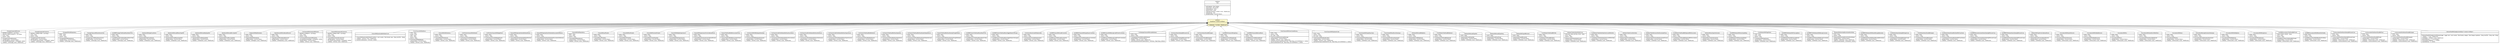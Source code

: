 #!/usr/local/bin/dot
#
# Class diagram 
# Generated by UMLGraph version R5_6_6-6-g3bdff0 (http://www.umlgraph.org/)
#

digraph G {
	edge [fontname="arial",fontsize=10,labelfontname="arial",labelfontsize=10];
	node [fontname="arial",fontsize=10,shape=plaintext];
	nodesep=0.25;
	ranksep=0.5;
	// org.tanjakostic.jcleancim.validation.SimpleRule<T extends org.tanjakostic.jcleancim.model.UmlObject>
	c174939 [label=<<table title="org.tanjakostic.jcleancim.validation.SimpleRule" border="0" cellborder="1" cellspacing="0" cellpadding="2" port="p" bgcolor="lemonChiffon" href="./SimpleRule.html">
		<tr><td><table border="0" cellspacing="0" cellpadding="1">
<tr><td align="center" balign="center"> &#171;interface&#187; </td></tr>
<tr><td align="center" balign="center"> SimpleRule&lt;T extends UmlObject&gt; </td></tr>
		</table></td></tr>
		<tr><td><table border="0" cellspacing="0" cellpadding="1">
<tr><td align="left" balign="left">  </td></tr>
		</table></td></tr>
		<tr><td><table border="0" cellspacing="0" cellpadding="1">
<tr><td align="left" balign="left"><font face="Arial Italic" point-size="10.0"> + validate(obj : T, toCollect : ModelIssues) </font></td></tr>
		</table></td></tr>
		</table>>, URL="./SimpleRule.html", fontname="arial", fontcolor="black", fontsize=10.0];
	// org.tanjakostic.jcleancim.validation.Rule
	c174940 [label=<<table title="org.tanjakostic.jcleancim.validation.Rule" border="0" cellborder="1" cellspacing="0" cellpadding="2" port="p" href="./Rule.html">
		<tr><td><table border="0" cellspacing="0" cellpadding="1">
<tr><td align="center" balign="center"> &#171;interface&#187; </td></tr>
<tr><td align="center" balign="center"> Rule </td></tr>
		</table></td></tr>
		<tr><td><table border="0" cellspacing="0" cellpadding="1">
<tr><td align="left" balign="left">  </td></tr>
		</table></td></tr>
		<tr><td><table border="0" cellspacing="0" cellpadding="1">
<tr><td align="left" balign="left"><font face="Arial Italic" point-size="10.0"> + getCategory() : Rule.Category </font></td></tr>
<tr><td align="left" balign="left"><font face="Arial Italic" point-size="10.0"> + getSeverity() : Rule.Severity </font></td></tr>
<tr><td align="left" balign="left"><font face="Arial Italic" point-size="10.0"> + getHypothesis() : String </font></td></tr>
<tr><td align="left" balign="left"><font face="Arial Italic" point-size="10.0"> + getHowToFix() : String </font></td></tr>
<tr><td align="left" balign="left"><font face="Arial Italic" point-size="10.0"> + logDiagnosis(verbose : boolean, issues : ModelIssues) </font></td></tr>
<tr><td align="left" balign="left"><font face="Arial Italic" point-size="10.0"> + getLogLevel() : Level </font></td></tr>
<tr><td align="left" balign="left"><font face="Arial Italic" point-size="10.0"> + getApplicability() : EnumSet&lt;Nature&gt; </font></td></tr>
		</table></td></tr>
		</table>>, URL="./Rule.html", fontname="arial", fontcolor="black", fontsize=10.0];
	// org.tanjakostic.jcleancim.validation.PackageValidator.PackageUnexpectedElements
	c174944 [label=<<table title="org.tanjakostic.jcleancim.validation.PackageValidator.PackageUnexpectedElements" border="0" cellborder="1" cellspacing="0" cellpadding="2" port="p" href="./PackageValidator.PackageUnexpectedElements.html">
		<tr><td><table border="0" cellspacing="0" cellpadding="1">
<tr><td align="center" balign="center"> PackageUnexpectedElements </td></tr>
		</table></td></tr>
		<tr><td><table border="0" cellspacing="0" cellpadding="1">
<tr><td align="left" balign="left"> - SKIPPED_ELEMENTS : List&lt;String&gt; </td></tr>
<tr><td align="left" balign="left"> - SKIPPED_61850_ELEMENTS : List&lt;String&gt; </td></tr>
<tr><td align="left" balign="left"> - HYPO : String </td></tr>
<tr><td align="left" balign="left"> - HOWTO : String </td></tr>
		</table></td></tr>
		<tr><td><table border="0" cellspacing="0" cellpadding="1">
<tr><td align="left" balign="left"> + PackageUnexpectedElements() </td></tr>
<tr><td align="left" balign="left"> + getApplicability() : EnumSet&lt;Nature&gt; </td></tr>
<tr><td align="left" balign="left"> - isAcceptedElement(skipped : UmlSkipped) : boolean </td></tr>
<tr><td align="left" balign="left"> + validate(o : UmlPackage, issues : ModelIssues) </td></tr>
		</table></td></tr>
		</table>>, URL="./PackageValidator.PackageUnexpectedElements.html", fontname="arial", fontcolor="black", fontsize=10.0];
	// org.tanjakostic.jcleancim.validation.PackageValidator.PackageUnexpectedConnectors
	c174945 [label=<<table title="org.tanjakostic.jcleancim.validation.PackageValidator.PackageUnexpectedConnectors" border="0" cellborder="1" cellspacing="0" cellpadding="2" port="p" href="./PackageValidator.PackageUnexpectedConnectors.html">
		<tr><td><table border="0" cellspacing="0" cellpadding="1">
<tr><td align="center" balign="center"> PackageUnexpectedConnectors </td></tr>
		</table></td></tr>
		<tr><td><table border="0" cellspacing="0" cellpadding="1">
<tr><td align="left" balign="left"> - SKIPPED_CONNECTORS : List&lt;String&gt; </td></tr>
<tr><td align="left" balign="left"> - HYPO : String </td></tr>
<tr><td align="left" balign="left"> - HOWTO : String </td></tr>
		</table></td></tr>
		<tr><td><table border="0" cellspacing="0" cellpadding="1">
<tr><td align="left" balign="left"> + PackageUnexpectedConnectors() </td></tr>
<tr><td align="left" balign="left"> + getApplicability() : EnumSet&lt;Nature&gt; </td></tr>
<tr><td align="left" balign="left"> - isAcceptedConnector(skipped : UmlSkipped) : boolean </td></tr>
<tr><td align="left" balign="left"> + validate(o : UmlPackage, issues : ModelIssues) </td></tr>
		</table></td></tr>
		</table>>, URL="./PackageValidator.PackageUnexpectedConnectors.html", fontname="arial", fontcolor="black", fontsize=10.0];
	// org.tanjakostic.jcleancim.validation.PackageValidator.PackagesWithSelfDependency
	c174946 [label=<<table title="org.tanjakostic.jcleancim.validation.PackageValidator.PackagesWithSelfDependency" border="0" cellborder="1" cellspacing="0" cellpadding="2" port="p" href="./PackageValidator.PackagesWithSelfDependency.html">
		<tr><td><table border="0" cellspacing="0" cellpadding="1">
<tr><td align="center" balign="center"> PackagesWithSelfDependency </td></tr>
		</table></td></tr>
		<tr><td><table border="0" cellspacing="0" cellpadding="1">
<tr><td align="left" balign="left"> - WHAT : String </td></tr>
<tr><td align="left" balign="left"> - HYPO : String </td></tr>
<tr><td align="left" balign="left"> - HOWTO : String </td></tr>
		</table></td></tr>
		<tr><td><table border="0" cellspacing="0" cellpadding="1">
<tr><td align="left" balign="left"> + PackagesWithSelfDependency() </td></tr>
<tr><td align="left" balign="left"> + getApplicability() : EnumSet&lt;Nature&gt; </td></tr>
<tr><td align="left" balign="left"> + validate(o : UmlPackage, issues : ModelIssues) </td></tr>
		</table></td></tr>
		</table>>, URL="./PackageValidator.PackagesWithSelfDependency.html", fontname="arial", fontcolor="black", fontsize=10.0];
	// org.tanjakostic.jcleancim.validation.PackageValidator.PackagesTopLevelWithoutVersionClass
	c174948 [label=<<table title="org.tanjakostic.jcleancim.validation.PackageValidator.PackagesTopLevelWithoutVersionClass" border="0" cellborder="1" cellspacing="0" cellpadding="2" port="p" href="./PackageValidator.PackagesTopLevelWithoutVersionClass.html">
		<tr><td><table border="0" cellspacing="0" cellpadding="1">
<tr><td align="center" balign="center"> PackagesTopLevelWithoutVersionClass </td></tr>
		</table></td></tr>
		<tr><td><table border="0" cellspacing="0" cellpadding="1">
<tr><td align="left" balign="left"> - HYPO : String </td></tr>
<tr><td align="left" balign="left"> - HOWTO : String </td></tr>
		</table></td></tr>
		<tr><td><table border="0" cellspacing="0" cellpadding="1">
<tr><td align="left" balign="left"> + PackagesTopLevelWithoutVersionClass() </td></tr>
<tr><td align="left" balign="left"> + getApplicability() : EnumSet&lt;Nature&gt; </td></tr>
<tr><td align="left" balign="left"> + validate(o : UmlPackage, issues : ModelIssues) </td></tr>
		</table></td></tr>
		</table>>, URL="./PackageValidator.PackagesTopLevelWithoutVersionClass.html", fontname="arial", fontcolor="black", fontsize=10.0];
	// org.tanjakostic.jcleancim.validation.PackageValidator.Iec61850PackagesThatShouldHaveAliasAsTitle
	c174949 [label=<<table title="org.tanjakostic.jcleancim.validation.PackageValidator.Iec61850PackagesThatShouldHaveAliasAsTitle" border="0" cellborder="1" cellspacing="0" cellpadding="2" port="p" href="./PackageValidator.Iec61850PackagesThatShouldHaveAliasAsTitle.html">
		<tr><td><table border="0" cellspacing="0" cellpadding="1">
<tr><td align="center" balign="center"> Iec61850PackagesThatShouldHaveAliasAsTitle </td></tr>
		</table></td></tr>
		<tr><td><table border="0" cellspacing="0" cellpadding="1">
<tr><td align="left" balign="left"> - HYPO : String </td></tr>
<tr><td align="left" balign="left"> - HOWTO : String </td></tr>
		</table></td></tr>
		<tr><td><table border="0" cellspacing="0" cellpadding="1">
<tr><td align="left" balign="left"> + Iec61850PackagesThatShouldHaveAliasAsTitle() </td></tr>
<tr><td align="left" balign="left"> + getApplicability() : EnumSet&lt;Nature&gt; </td></tr>
<tr><td align="left" balign="left"> + validate(o : UmlPackage, issues : ModelIssues) </td></tr>
		</table></td></tr>
		</table>>, URL="./PackageValidator.Iec61850PackagesThatShouldHaveAliasAsTitle.html", fontname="arial", fontcolor="black", fontsize=10.0];
	// org.tanjakostic.jcleancim.validation.OperationValidator.OperationsWithUpperCaseName
	c174957 [label=<<table title="org.tanjakostic.jcleancim.validation.OperationValidator.OperationsWithUpperCaseName" border="0" cellborder="1" cellspacing="0" cellpadding="2" port="p" href="./OperationValidator.OperationsWithUpperCaseName.html">
		<tr><td><table border="0" cellspacing="0" cellpadding="1">
<tr><td align="center" balign="center"> OperationsWithUpperCaseName </td></tr>
		</table></td></tr>
		<tr><td><table border="0" cellspacing="0" cellpadding="1">
<tr><td align="left" balign="left"> - HYPO : String </td></tr>
<tr><td align="left" balign="left"> - HOWTO : String </td></tr>
		</table></td></tr>
		<tr><td><table border="0" cellspacing="0" cellpadding="1">
<tr><td align="left" balign="left"> + OperationsWithUpperCaseName() </td></tr>
<tr><td align="left" balign="left"> + getApplicability() : EnumSet&lt;Nature&gt; </td></tr>
<tr><td align="left" balign="left"> + validate(o : UmlOperation, issues : ModelIssues) </td></tr>
		</table></td></tr>
		</table>>, URL="./OperationValidator.OperationsWithUpperCaseName.html", fontname="arial", fontcolor="black", fontsize=10.0];
	// org.tanjakostic.jcleancim.validation.OperationValidator.OperationsWithInvalidReturnTypeNull
	c174960 [label=<<table title="org.tanjakostic.jcleancim.validation.OperationValidator.OperationsWithInvalidReturnTypeNull" border="0" cellborder="1" cellspacing="0" cellpadding="2" port="p" href="./OperationValidator.OperationsWithInvalidReturnTypeNull.html">
		<tr><td><table border="0" cellspacing="0" cellpadding="1">
<tr><td align="center" balign="center"> OperationsWithInvalidReturnTypeNull </td></tr>
		</table></td></tr>
		<tr><td><table border="0" cellspacing="0" cellpadding="1">
<tr><td align="left" balign="left"> - HYPO : String </td></tr>
<tr><td align="left" balign="left"> - HOWTO : String </td></tr>
		</table></td></tr>
		<tr><td><table border="0" cellspacing="0" cellpadding="1">
<tr><td align="left" balign="left"> + OperationsWithInvalidReturnTypeNull() </td></tr>
<tr><td align="left" balign="left"> + getApplicability() : EnumSet&lt;Nature&gt; </td></tr>
<tr><td align="left" balign="left"> + validate(o : UmlOperation, issues : ModelIssues) </td></tr>
		</table></td></tr>
		</table>>, URL="./OperationValidator.OperationsWithInvalidReturnTypeNull.html", fontname="arial", fontcolor="black", fontsize=10.0];
	// org.tanjakostic.jcleancim.validation.OperationValidator.OperationsWithInvalidArgTypeNull
	c174961 [label=<<table title="org.tanjakostic.jcleancim.validation.OperationValidator.OperationsWithInvalidArgTypeNull" border="0" cellborder="1" cellspacing="0" cellpadding="2" port="p" href="./OperationValidator.OperationsWithInvalidArgTypeNull.html">
		<tr><td><table border="0" cellspacing="0" cellpadding="1">
<tr><td align="center" balign="center"> OperationsWithInvalidArgTypeNull </td></tr>
		</table></td></tr>
		<tr><td><table border="0" cellspacing="0" cellpadding="1">
<tr><td align="left" balign="left"> - HYPO : String </td></tr>
<tr><td align="left" balign="left"> - HOWTO : String </td></tr>
		</table></td></tr>
		<tr><td><table border="0" cellspacing="0" cellpadding="1">
<tr><td align="left" balign="left"> + OperationsWithInvalidArgTypeNull() </td></tr>
<tr><td align="left" balign="left"> + getApplicability() : EnumSet&lt;Nature&gt; </td></tr>
<tr><td align="left" balign="left"> + validate(o : UmlOperation, issues : ModelIssues) </td></tr>
		</table></td></tr>
		</table>>, URL="./OperationValidator.OperationsWithInvalidArgTypeNull.html", fontname="arial", fontcolor="black", fontsize=10.0];
	// org.tanjakostic.jcleancim.validation.OperationValidator.OperationsWithInvalidExcTypeNull
	c174962 [label=<<table title="org.tanjakostic.jcleancim.validation.OperationValidator.OperationsWithInvalidExcTypeNull" border="0" cellborder="1" cellspacing="0" cellpadding="2" port="p" href="./OperationValidator.OperationsWithInvalidExcTypeNull.html">
		<tr><td><table border="0" cellspacing="0" cellpadding="1">
<tr><td align="center" balign="center"> OperationsWithInvalidExcTypeNull </td></tr>
		</table></td></tr>
		<tr><td><table border="0" cellspacing="0" cellpadding="1">
<tr><td align="left" balign="left"> - HYPO : String </td></tr>
<tr><td align="left" balign="left"> - HOWTO : String </td></tr>
		</table></td></tr>
		<tr><td><table border="0" cellspacing="0" cellpadding="1">
<tr><td align="left" balign="left"> + OperationsWithInvalidExcTypeNull() </td></tr>
<tr><td align="left" balign="left"> + getApplicability() : EnumSet&lt;Nature&gt; </td></tr>
<tr><td align="left" balign="left"> + validate(o : UmlOperation, issues : ModelIssues) </td></tr>
		</table></td></tr>
		</table>>, URL="./OperationValidator.OperationsWithInvalidExcTypeNull.html", fontname="arial", fontcolor="black", fontsize=10.0];
	// org.tanjakostic.jcleancim.validation.DiagramValidator.DiagramsWithBadOrientation
	c174978 [label=<<table title="org.tanjakostic.jcleancim.validation.DiagramValidator.DiagramsWithBadOrientation" border="0" cellborder="1" cellspacing="0" cellpadding="2" port="p" href="./DiagramValidator.DiagramsWithBadOrientation.html">
		<tr><td><table border="0" cellspacing="0" cellpadding="1">
<tr><td align="center" balign="center"> DiagramsWithBadOrientation </td></tr>
		</table></td></tr>
		<tr><td><table border="0" cellspacing="0" cellpadding="1">
<tr><td align="left" balign="left"> - HYPO : String </td></tr>
<tr><td align="left" balign="left"> - HOWTO : String </td></tr>
		</table></td></tr>
		<tr><td><table border="0" cellspacing="0" cellpadding="1">
<tr><td align="left" balign="left"> + DiagramsWithBadOrientation() </td></tr>
<tr><td align="left" balign="left"> + getApplicability() : EnumSet&lt;Nature&gt; </td></tr>
<tr><td align="left" balign="left"> + validate(d : UmlDiagram, issues : ModelIssues) </td></tr>
		</table></td></tr>
		</table>>, URL="./DiagramValidator.DiagramsWithBadOrientation.html", fontname="arial", fontcolor="black", fontsize=10.0];
	// org.tanjakostic.jcleancim.validation.DependencyValidator.DependenciesWithUnallowedDirection
	c174986 [label=<<table title="org.tanjakostic.jcleancim.validation.DependencyValidator.DependenciesWithUnallowedDirection" border="0" cellborder="1" cellspacing="0" cellpadding="2" port="p" href="./DependencyValidator.DependenciesWithUnallowedDirection.html">
		<tr><td><table border="0" cellspacing="0" cellpadding="1">
<tr><td align="center" balign="center"> DependenciesWithUnallowedDirection </td></tr>
		</table></td></tr>
		<tr><td><table border="0" cellspacing="0" cellpadding="1">
<tr><td align="left" balign="left"> - HYPO : String </td></tr>
<tr><td align="left" balign="left"> - HOWTO : String </td></tr>
		</table></td></tr>
		<tr><td><table border="0" cellspacing="0" cellpadding="1">
<tr><td align="left" balign="left"> + DependenciesWithUnallowedDirection() </td></tr>
<tr><td align="left" balign="left"> + getApplicability() : EnumSet&lt;Nature&gt; </td></tr>
<tr><td align="left" balign="left"> + validate(d : UmlDependency, issues : ModelIssues) </td></tr>
		</table></td></tr>
		</table>>, URL="./DependencyValidator.DependenciesWithUnallowedDirection.html", fontname="arial", fontcolor="black", fontsize=10.0];
	// org.tanjakostic.jcleancim.validation.ClassValidator.CimClassesWithUnexpectedElements
	c174990 [label=<<table title="org.tanjakostic.jcleancim.validation.ClassValidator.CimClassesWithUnexpectedElements" border="0" cellborder="1" cellspacing="0" cellpadding="2" port="p" href="./ClassValidator.CimClassesWithUnexpectedElements.html">
		<tr><td><table border="0" cellspacing="0" cellpadding="1">
<tr><td align="center" balign="center"> CimClassesWithUnexpectedElements </td></tr>
		</table></td></tr>
		<tr><td><table border="0" cellspacing="0" cellpadding="1">
<tr><td align="left" balign="left"> - SKIPPED_ELEMENTS : List&lt;String&gt; </td></tr>
<tr><td align="left" balign="left"> - HYPO : String </td></tr>
<tr><td align="left" balign="left"> - HOWTO : String </td></tr>
		</table></td></tr>
		<tr><td><table border="0" cellspacing="0" cellpadding="1">
<tr><td align="left" balign="left"> + CimClassesWithUnexpectedElements() </td></tr>
<tr><td align="left" balign="left"> - isAcceptedElement(skipped : UmlSkipped) : boolean </td></tr>
<tr><td align="left" balign="left"> + getApplicability() : EnumSet&lt;Nature&gt; </td></tr>
<tr><td align="left" balign="left"> + validate(o : UmlClass, issues : ModelIssues) </td></tr>
		</table></td></tr>
		</table>>, URL="./ClassValidator.CimClassesWithUnexpectedElements.html", fontname="arial", fontcolor="black", fontsize=10.0];
	// org.tanjakostic.jcleancim.validation.ClassValidator.ClassesWithUnexpectedConnectors
	c174991 [label=<<table title="org.tanjakostic.jcleancim.validation.ClassValidator.ClassesWithUnexpectedConnectors" border="0" cellborder="1" cellspacing="0" cellpadding="2" port="p" href="./ClassValidator.ClassesWithUnexpectedConnectors.html">
		<tr><td><table border="0" cellspacing="0" cellpadding="1">
<tr><td align="center" balign="center"> ClassesWithUnexpectedConnectors </td></tr>
		</table></td></tr>
		<tr><td><table border="0" cellspacing="0" cellpadding="1">
<tr><td align="left" balign="left"> - SKIPPED_CONNECTORS : List&lt;String&gt; </td></tr>
<tr><td align="left" balign="left"> - HYPO : String </td></tr>
<tr><td align="left" balign="left"> - HOWTO : String </td></tr>
		</table></td></tr>
		<tr><td><table border="0" cellspacing="0" cellpadding="1">
<tr><td align="left" balign="left"> + ClassesWithUnexpectedConnectors() </td></tr>
<tr><td align="left" balign="left"> + getApplicability() : EnumSet&lt;Nature&gt; </td></tr>
<tr><td align="left" balign="left"> - isAcceptedConnector(skipped : UmlSkipped) : boolean </td></tr>
<tr><td align="left" balign="left"> + validate(o : UmlClass, issues : ModelIssues) </td></tr>
		</table></td></tr>
		</table>>, URL="./ClassValidator.ClassesWithUnexpectedConnectors.html", fontname="arial", fontcolor="black", fontsize=10.0];
	// org.tanjakostic.jcleancim.validation.ClassValidator.ClassesWithQuestionableAttributeCount
	c174992 [label=<<table title="org.tanjakostic.jcleancim.validation.ClassValidator.ClassesWithQuestionableAttributeCount" border="0" cellborder="1" cellspacing="0" cellpadding="2" port="p" href="./ClassValidator.ClassesWithQuestionableAttributeCount.html">
		<tr><td><table border="0" cellspacing="0" cellpadding="1">
<tr><td align="center" balign="center"><font face="Arial Italic"> ClassesWithQuestionableAttributeCount </font></td></tr>
		</table></td></tr>
		<tr><td><table border="0" cellspacing="0" cellpadding="1">
<tr><td align="left" balign="left">  </td></tr>
		</table></td></tr>
		<tr><td><table border="0" cellspacing="0" cellpadding="1">
<tr><td align="left" balign="left"> + ClassesWithQuestionableAttributeCount(level : Level, severity : Rule.Severity, hypo : String, howToFix : String) </td></tr>
<tr><td align="left" balign="left"> + validate(o : UmlClass, issues : ModelIssues) </td></tr>
<tr><td align="left" balign="left"><font face="Arial Italic" point-size="10.0"> # satisfiesCondition(clazz : UmlClass) : boolean </font></td></tr>
		</table></td></tr>
		</table>>, URL="./ClassValidator.ClassesWithQuestionableAttributeCount.html", fontname="arial", fontcolor="black", fontsize=10.0];
	// org.tanjakostic.jcleancim.validation.ClassValidator.EnumClassesWithBadName
	c174997 [label=<<table title="org.tanjakostic.jcleancim.validation.ClassValidator.EnumClassesWithBadName" border="0" cellborder="1" cellspacing="0" cellpadding="2" port="p" href="./ClassValidator.EnumClassesWithBadName.html">
		<tr><td><table border="0" cellspacing="0" cellpadding="1">
<tr><td align="center" balign="center"> EnumClassesWithBadName </td></tr>
		</table></td></tr>
		<tr><td><table border="0" cellspacing="0" cellpadding="1">
<tr><td align="left" balign="left"> + TYPE : String </td></tr>
<tr><td align="left" balign="left"> + ENUM : String </td></tr>
<tr><td align="left" balign="left"> + KIND : String </td></tr>
<tr><td align="left" balign="left"> - HYPO : String </td></tr>
<tr><td align="left" balign="left"> - HOWTO : String </td></tr>
		</table></td></tr>
		<tr><td><table border="0" cellspacing="0" cellpadding="1">
<tr><td align="left" balign="left"> + EnumClassesWithBadName() </td></tr>
<tr><td align="left" balign="left"> + getApplicability() : EnumSet&lt;Nature&gt; </td></tr>
<tr><td align="left" balign="left"> + validate(o : UmlClass, issues : ModelIssues) </td></tr>
		</table></td></tr>
		</table>>, URL="./ClassValidator.EnumClassesWithBadName.html", fontname="arial", fontcolor="black", fontsize=10.0];
	// org.tanjakostic.jcleancim.validation.ClassValidator.ClassesWithSelfInheritance
	c174998 [label=<<table title="org.tanjakostic.jcleancim.validation.ClassValidator.ClassesWithSelfInheritance" border="0" cellborder="1" cellspacing="0" cellpadding="2" port="p" href="./ClassValidator.ClassesWithSelfInheritance.html">
		<tr><td><table border="0" cellspacing="0" cellpadding="1">
<tr><td align="center" balign="center"> ClassesWithSelfInheritance </td></tr>
		</table></td></tr>
		<tr><td><table border="0" cellspacing="0" cellpadding="1">
<tr><td align="left" balign="left"> - HYPO : String </td></tr>
<tr><td align="left" balign="left"> - HOWTO : String </td></tr>
		</table></td></tr>
		<tr><td><table border="0" cellspacing="0" cellpadding="1">
<tr><td align="left" balign="left"> + ClassesWithSelfInheritance() </td></tr>
<tr><td align="left" balign="left"> + getApplicability() : EnumSet&lt;Nature&gt; </td></tr>
<tr><td align="left" balign="left"> + validate(o : UmlClass, issues : ModelIssues) </td></tr>
		</table></td></tr>
		</table>>, URL="./ClassValidator.ClassesWithSelfInheritance.html", fontname="arial", fontcolor="black", fontsize=10.0];
	// org.tanjakostic.jcleancim.validation.ClassValidator.CimPrimitiveClassesWithAttributes
	c174999 [label=<<table title="org.tanjakostic.jcleancim.validation.ClassValidator.CimPrimitiveClassesWithAttributes" border="0" cellborder="1" cellspacing="0" cellpadding="2" port="p" href="./ClassValidator.CimPrimitiveClassesWithAttributes.html">
		<tr><td><table border="0" cellspacing="0" cellpadding="1">
<tr><td align="center" balign="center"> CimPrimitiveClassesWithAttributes </td></tr>
		</table></td></tr>
		<tr><td><table border="0" cellspacing="0" cellpadding="1">
<tr><td align="left" balign="left"> - HYPO : String </td></tr>
<tr><td align="left" balign="left"> - HOWTO : String </td></tr>
		</table></td></tr>
		<tr><td><table border="0" cellspacing="0" cellpadding="1">
<tr><td align="left" balign="left"> + CimPrimitiveClassesWithAttributes() </td></tr>
<tr><td align="left" balign="left"> + getApplicability() : EnumSet&lt;Nature&gt; </td></tr>
<tr><td align="left" balign="left"> + validate(o : UmlClass, issues : ModelIssues) </td></tr>
		</table></td></tr>
		</table>>, URL="./ClassValidator.CimPrimitiveClassesWithAttributes.html", fontname="arial", fontcolor="black", fontsize=10.0];
	// org.tanjakostic.jcleancim.validation.ClassValidator.CimPrimitiveClassesWithIllegalOwner
	c175000 [label=<<table title="org.tanjakostic.jcleancim.validation.ClassValidator.CimPrimitiveClassesWithIllegalOwner" border="0" cellborder="1" cellspacing="0" cellpadding="2" port="p" href="./ClassValidator.CimPrimitiveClassesWithIllegalOwner.html">
		<tr><td><table border="0" cellspacing="0" cellpadding="1">
<tr><td align="center" balign="center"> CimPrimitiveClassesWithIllegalOwner </td></tr>
		</table></td></tr>
		<tr><td><table border="0" cellspacing="0" cellpadding="1">
<tr><td align="left" balign="left"> - HYPO : String </td></tr>
<tr><td align="left" balign="left"> - HOWTO : String </td></tr>
		</table></td></tr>
		<tr><td><table border="0" cellspacing="0" cellpadding="1">
<tr><td align="left" balign="left"> + CimPrimitiveClassesWithIllegalOwner() </td></tr>
<tr><td align="left" balign="left"> + getApplicability() : EnumSet&lt;Nature&gt; </td></tr>
<tr><td align="left" balign="left"> + validate(o : UmlClass, issues : ModelIssues) </td></tr>
		</table></td></tr>
		</table>>, URL="./ClassValidator.CimPrimitiveClassesWithIllegalOwner.html", fontname="arial", fontcolor="black", fontsize=10.0];
	// org.tanjakostic.jcleancim.validation.ClassValidator.ClassesWithDuplicateInheritedAttributeNames
	c175001 [label=<<table title="org.tanjakostic.jcleancim.validation.ClassValidator.ClassesWithDuplicateInheritedAttributeNames" border="0" cellborder="1" cellspacing="0" cellpadding="2" port="p" href="./ClassValidator.ClassesWithDuplicateInheritedAttributeNames.html">
		<tr><td><table border="0" cellspacing="0" cellpadding="1">
<tr><td align="center" balign="center"> ClassesWithDuplicateInheritedAttributeNames </td></tr>
		</table></td></tr>
		<tr><td><table border="0" cellspacing="0" cellpadding="1">
<tr><td align="left" balign="left"> - HYPO : String </td></tr>
<tr><td align="left" balign="left"> - HOWTO : String </td></tr>
		</table></td></tr>
		<tr><td><table border="0" cellspacing="0" cellpadding="1">
<tr><td align="left" balign="left"> + ClassesWithDuplicateInheritedAttributeNames() </td></tr>
<tr><td align="left" balign="left"> + getApplicability() : EnumSet&lt;Nature&gt; </td></tr>
<tr><td align="left" balign="left"> + validate(o : UmlClass, issues : ModelIssues) </td></tr>
		</table></td></tr>
		</table>>, URL="./ClassValidator.ClassesWithDuplicateInheritedAttributeNames.html", fontname="arial", fontcolor="black", fontsize=10.0];
	// org.tanjakostic.jcleancim.validation.ClassValidator.ClassesWithDuplicateOwnOrInheritedAssociationEndNames
	c175002 [label=<<table title="org.tanjakostic.jcleancim.validation.ClassValidator.ClassesWithDuplicateOwnOrInheritedAssociationEndNames" border="0" cellborder="1" cellspacing="0" cellpadding="2" port="p" href="./ClassValidator.ClassesWithDuplicateOwnOrInheritedAssociationEndNames.html">
		<tr><td><table border="0" cellspacing="0" cellpadding="1">
<tr><td align="center" balign="center"> ClassesWithDuplicateOwnOrInheritedAssociationEndNames </td></tr>
		</table></td></tr>
		<tr><td><table border="0" cellspacing="0" cellpadding="1">
<tr><td align="left" balign="left"> - HYPO : String </td></tr>
<tr><td align="left" balign="left"> - HOWTO : String </td></tr>
		</table></td></tr>
		<tr><td><table border="0" cellspacing="0" cellpadding="1">
<tr><td align="left" balign="left"> + ClassesWithDuplicateOwnOrInheritedAssociationEndNames() </td></tr>
<tr><td align="left" balign="left"> + getApplicability() : EnumSet&lt;Nature&gt; </td></tr>
<tr><td align="left" balign="left"> + validate(o : UmlClass, issues : ModelIssues) </td></tr>
		</table></td></tr>
		</table>>, URL="./ClassValidator.ClassesWithDuplicateOwnOrInheritedAssociationEndNames.html", fontname="arial", fontcolor="black", fontsize=10.0];
	// org.tanjakostic.jcleancim.validation.ClassValidator.ClassesWithSelfDependency
	c175003 [label=<<table title="org.tanjakostic.jcleancim.validation.ClassValidator.ClassesWithSelfDependency" border="0" cellborder="1" cellspacing="0" cellpadding="2" port="p" href="./ClassValidator.ClassesWithSelfDependency.html">
		<tr><td><table border="0" cellspacing="0" cellpadding="1">
<tr><td align="center" balign="center"> ClassesWithSelfDependency </td></tr>
		</table></td></tr>
		<tr><td><table border="0" cellspacing="0" cellpadding="1">
<tr><td align="left" balign="left"> - WHAT : String </td></tr>
<tr><td align="left" balign="left"> - HYPO : String </td></tr>
<tr><td align="left" balign="left"> - HOWTO : String </td></tr>
		</table></td></tr>
		<tr><td><table border="0" cellspacing="0" cellpadding="1">
<tr><td align="left" balign="left"> + ClassesWithSelfDependency() </td></tr>
<tr><td align="left" balign="left"> + getApplicability() : EnumSet&lt;Nature&gt; </td></tr>
<tr><td align="left" balign="left"> + validate(o : UmlClass, issues : ModelIssues) </td></tr>
		</table></td></tr>
		</table>>, URL="./ClassValidator.ClassesWithSelfDependency.html", fontname="arial", fontcolor="black", fontsize=10.0];
	// org.tanjakostic.jcleancim.validation.ClassValidator.ClassesWithLeafPropSet
	c175004 [label=<<table title="org.tanjakostic.jcleancim.validation.ClassValidator.ClassesWithLeafPropSet" border="0" cellborder="1" cellspacing="0" cellpadding="2" port="p" href="./ClassValidator.ClassesWithLeafPropSet.html">
		<tr><td><table border="0" cellspacing="0" cellpadding="1">
<tr><td align="center" balign="center"> ClassesWithLeafPropSet </td></tr>
		</table></td></tr>
		<tr><td><table border="0" cellspacing="0" cellpadding="1">
<tr><td align="left" balign="left"> - HYPO : String </td></tr>
<tr><td align="left" balign="left"> - HOWTO : String </td></tr>
		</table></td></tr>
		<tr><td><table border="0" cellspacing="0" cellpadding="1">
<tr><td align="left" balign="left"> + ClassesWithLeafPropSet() </td></tr>
<tr><td align="left" balign="left"> + getApplicability() : EnumSet&lt;Nature&gt; </td></tr>
<tr><td align="left" balign="left"> + validate(o : UmlClass, issues : ModelIssues) </td></tr>
		</table></td></tr>
		</table>>, URL="./ClassValidator.ClassesWithLeafPropSet.html", fontname="arial", fontcolor="black", fontsize=10.0];
	// org.tanjakostic.jcleancim.validation.ClassValidator.ClassesWithRootPropSet
	c175005 [label=<<table title="org.tanjakostic.jcleancim.validation.ClassValidator.ClassesWithRootPropSet" border="0" cellborder="1" cellspacing="0" cellpadding="2" port="p" href="./ClassValidator.ClassesWithRootPropSet.html">
		<tr><td><table border="0" cellspacing="0" cellpadding="1">
<tr><td align="center" balign="center"> ClassesWithRootPropSet </td></tr>
		</table></td></tr>
		<tr><td><table border="0" cellspacing="0" cellpadding="1">
<tr><td align="left" balign="left"> - HYPO : String </td></tr>
<tr><td align="left" balign="left"> - HOWTO : String </td></tr>
		</table></td></tr>
		<tr><td><table border="0" cellspacing="0" cellpadding="1">
<tr><td align="left" balign="left"> + ClassesWithRootPropSet() </td></tr>
<tr><td align="left" balign="left"> + getApplicability() : EnumSet&lt;Nature&gt; </td></tr>
<tr><td align="left" balign="left"> + validate(o : UmlClass, issues : ModelIssues) </td></tr>
		</table></td></tr>
		</table>>, URL="./ClassValidator.ClassesWithRootPropSet.html", fontname="arial", fontcolor="black", fontsize=10.0];
	// org.tanjakostic.jcleancim.validation.ClassValidator.ClassesWithPersistentPropSet
	c175006 [label=<<table title="org.tanjakostic.jcleancim.validation.ClassValidator.ClassesWithPersistentPropSet" border="0" cellborder="1" cellspacing="0" cellpadding="2" port="p" href="./ClassValidator.ClassesWithPersistentPropSet.html">
		<tr><td><table border="0" cellspacing="0" cellpadding="1">
<tr><td align="center" balign="center"> ClassesWithPersistentPropSet </td></tr>
		</table></td></tr>
		<tr><td><table border="0" cellspacing="0" cellpadding="1">
<tr><td align="left" balign="left"> - HYPO : String </td></tr>
<tr><td align="left" balign="left"> - HOWTO : String </td></tr>
		</table></td></tr>
		<tr><td><table border="0" cellspacing="0" cellpadding="1">
<tr><td align="left" balign="left"> + ClassesWithPersistentPropSet() </td></tr>
<tr><td align="left" balign="left"> + getApplicability() : EnumSet&lt;Nature&gt; </td></tr>
<tr><td align="left" balign="left"> + validate(o : UmlClass, issues : ModelIssues) </td></tr>
		</table></td></tr>
		</table>>, URL="./ClassValidator.ClassesWithPersistentPropSet.html", fontname="arial", fontcolor="black", fontsize=10.0];
	// org.tanjakostic.jcleancim.validation.ClassValidator.ClassesWithMultipleSuperclasses
	c175007 [label=<<table title="org.tanjakostic.jcleancim.validation.ClassValidator.ClassesWithMultipleSuperclasses" border="0" cellborder="1" cellspacing="0" cellpadding="2" port="p" href="./ClassValidator.ClassesWithMultipleSuperclasses.html">
		<tr><td><table border="0" cellspacing="0" cellpadding="1">
<tr><td align="center" balign="center"> ClassesWithMultipleSuperclasses </td></tr>
		</table></td></tr>
		<tr><td><table border="0" cellspacing="0" cellpadding="1">
<tr><td align="left" balign="left"> - HYPO : String </td></tr>
<tr><td align="left" balign="left"> - HOWTO : String </td></tr>
		</table></td></tr>
		<tr><td><table border="0" cellspacing="0" cellpadding="1">
<tr><td align="left" balign="left"> + ClassesWithMultipleSuperclasses() </td></tr>
<tr><td align="left" balign="left"> + getApplicability() : EnumSet&lt;Nature&gt; </td></tr>
<tr><td align="left" balign="left"> + validate(o : UmlClass, issues : ModelIssues) </td></tr>
		</table></td></tr>
		</table>>, URL="./ClassValidator.ClassesWithMultipleSuperclasses.html", fontname="arial", fontcolor="black", fontsize=10.0];
	// org.tanjakostic.jcleancim.validation.ClassValidator.ClassesWithSuperclassesFromUnallowedOwner
	c175008 [label=<<table title="org.tanjakostic.jcleancim.validation.ClassValidator.ClassesWithSuperclassesFromUnallowedOwner" border="0" cellborder="1" cellspacing="0" cellpadding="2" port="p" href="./ClassValidator.ClassesWithSuperclassesFromUnallowedOwner.html">
		<tr><td><table border="0" cellspacing="0" cellpadding="1">
<tr><td align="center" balign="center"> ClassesWithSuperclassesFromUnallowedOwner </td></tr>
		</table></td></tr>
		<tr><td><table border="0" cellspacing="0" cellpadding="1">
<tr><td align="left" balign="left"> - HYPO : String </td></tr>
<tr><td align="left" balign="left"> - HOWTO : String </td></tr>
		</table></td></tr>
		<tr><td><table border="0" cellspacing="0" cellpadding="1">
<tr><td align="left" balign="left"> + ClassesWithSuperclassesFromUnallowedOwner() </td></tr>
<tr><td align="left" balign="left"> + getApplicability() : EnumSet&lt;Nature&gt; </td></tr>
<tr><td align="left" balign="left"> + validate(o : UmlClass, issues : ModelIssues) </td></tr>
		</table></td></tr>
		</table>>, URL="./ClassValidator.ClassesWithSuperclassesFromUnallowedOwner.html", fontname="arial", fontcolor="black", fontsize=10.0];
	// org.tanjakostic.jcleancim.validation.ClassValidator.ClassesThatShouldNotBeAssociationClass
	c175009 [label=<<table title="org.tanjakostic.jcleancim.validation.ClassValidator.ClassesThatShouldNotBeAssociationClass" border="0" cellborder="1" cellspacing="0" cellpadding="2" port="p" href="./ClassValidator.ClassesThatShouldNotBeAssociationClass.html">
		<tr><td><table border="0" cellspacing="0" cellpadding="1">
<tr><td align="center" balign="center"> ClassesThatShouldNotBeAssociationClass </td></tr>
		</table></td></tr>
		<tr><td><table border="0" cellspacing="0" cellpadding="1">
<tr><td align="left" balign="left"> - HYPO : String </td></tr>
<tr><td align="left" balign="left"> - HOWTO : String </td></tr>
		</table></td></tr>
		<tr><td><table border="0" cellspacing="0" cellpadding="1">
<tr><td align="left" balign="left"> + ClassesThatShouldNotBeAssociationClass() </td></tr>
<tr><td align="left" balign="left"> + getApplicability() : EnumSet&lt;Nature&gt; </td></tr>
<tr><td align="left" balign="left"> + validate(o : UmlClass, issues : ModelIssues) </td></tr>
		</table></td></tr>
		</table>>, URL="./ClassValidator.ClassesThatShouldNotBeAssociationClass.html", fontname="arial", fontcolor="black", fontsize=10.0];
	// org.tanjakostic.jcleancim.validation.ClassValidator.CimClassesWithOldDatatypeStereotype
	c175011 [label=<<table title="org.tanjakostic.jcleancim.validation.ClassValidator.CimClassesWithOldDatatypeStereotype" border="0" cellborder="1" cellspacing="0" cellpadding="2" port="p" href="./ClassValidator.CimClassesWithOldDatatypeStereotype.html">
		<tr><td><table border="0" cellspacing="0" cellpadding="1">
<tr><td align="center" balign="center"> CimClassesWithOldDatatypeStereotype </td></tr>
		</table></td></tr>
		<tr><td><table border="0" cellspacing="0" cellpadding="1">
<tr><td align="left" balign="left"> - HYPO : String </td></tr>
<tr><td align="left" balign="left"> - HOWTO : String </td></tr>
		</table></td></tr>
		<tr><td><table border="0" cellspacing="0" cellpadding="1">
<tr><td align="left" balign="left"> + CimClassesWithOldDatatypeStereotype() </td></tr>
<tr><td align="left" balign="left"> + getApplicability() : EnumSet&lt;Nature&gt; </td></tr>
<tr><td align="left" balign="left"> + validate(o : UmlClass, issues : ModelIssues) </td></tr>
		</table></td></tr>
		</table>>, URL="./ClassValidator.CimClassesWithOldDatatypeStereotype.html", fontname="arial", fontcolor="black", fontsize=10.0];
	// org.tanjakostic.jcleancim.validation.ClassValidator.CimClassesUsedForAttributesButHaveAssociations
	c175012 [label=<<table title="org.tanjakostic.jcleancim.validation.ClassValidator.CimClassesUsedForAttributesButHaveAssociations" border="0" cellborder="1" cellspacing="0" cellpadding="2" port="p" href="./ClassValidator.CimClassesUsedForAttributesButHaveAssociations.html">
		<tr><td><table border="0" cellspacing="0" cellpadding="1">
<tr><td align="center" balign="center"> CimClassesUsedForAttributesButHaveAssociations </td></tr>
		</table></td></tr>
		<tr><td><table border="0" cellspacing="0" cellpadding="1">
<tr><td align="left" balign="left"> - HYPO : String </td></tr>
<tr><td align="left" balign="left"> - HOWTO : String </td></tr>
		</table></td></tr>
		<tr><td><table border="0" cellspacing="0" cellpadding="1">
<tr><td align="left" balign="left"> + CimClassesUsedForAttributesButHaveAssociations() </td></tr>
<tr><td align="left" balign="left"> + getApplicability() : EnumSet&lt;Nature&gt; </td></tr>
<tr><td align="left" balign="left"> + validate(o : UmlClass, issues : ModelIssues) </td></tr>
		</table></td></tr>
		</table>>, URL="./ClassValidator.CimClassesUsedForAttributesButHaveAssociations.html", fontname="arial", fontcolor="black", fontsize=10.0];
	// org.tanjakostic.jcleancim.validation.ClassValidator.CimClassesUsedForAttributesButHaveSubclasses
	c175013 [label=<<table title="org.tanjakostic.jcleancim.validation.ClassValidator.CimClassesUsedForAttributesButHaveSubclasses" border="0" cellborder="1" cellspacing="0" cellpadding="2" port="p" href="./ClassValidator.CimClassesUsedForAttributesButHaveSubclasses.html">
		<tr><td><table border="0" cellspacing="0" cellpadding="1">
<tr><td align="center" balign="center"> CimClassesUsedForAttributesButHaveSubclasses </td></tr>
		</table></td></tr>
		<tr><td><table border="0" cellspacing="0" cellpadding="1">
<tr><td align="left" balign="left"> - HYPO : String </td></tr>
<tr><td align="left" balign="left"> - HOWTO : String </td></tr>
		</table></td></tr>
		<tr><td><table border="0" cellspacing="0" cellpadding="1">
<tr><td align="left" balign="left"> + CimClassesUsedForAttributesButHaveSubclasses() </td></tr>
<tr><td align="left" balign="left"> + getApplicability() : EnumSet&lt;Nature&gt; </td></tr>
<tr><td align="left" balign="left"> + validate(o : UmlClass, issues : ModelIssues) </td></tr>
		</table></td></tr>
		</table>>, URL="./ClassValidator.CimClassesUsedForAttributesButHaveSubclasses.html", fontname="arial", fontcolor="black", fontsize=10.0];
	// org.tanjakostic.jcleancim.validation.ClassValidator.CimClassesUsedForAttributesButHaveSuperclasses
	c175014 [label=<<table title="org.tanjakostic.jcleancim.validation.ClassValidator.CimClassesUsedForAttributesButHaveSuperclasses" border="0" cellborder="1" cellspacing="0" cellpadding="2" port="p" href="./ClassValidator.CimClassesUsedForAttributesButHaveSuperclasses.html">
		<tr><td><table border="0" cellspacing="0" cellpadding="1">
<tr><td align="center" balign="center"> CimClassesUsedForAttributesButHaveSuperclasses </td></tr>
		</table></td></tr>
		<tr><td><table border="0" cellspacing="0" cellpadding="1">
<tr><td align="left" balign="left"> - HYPO : String </td></tr>
<tr><td align="left" balign="left"> - HOWTO : String </td></tr>
		</table></td></tr>
		<tr><td><table border="0" cellspacing="0" cellpadding="1">
<tr><td align="left" balign="left"> + CimClassesUsedForAttributesButHaveSuperclasses() </td></tr>
<tr><td align="left" balign="left"> + getApplicability() : EnumSet&lt;Nature&gt; </td></tr>
<tr><td align="left" balign="left"> + validate(o : UmlClass, issues : ModelIssues) </td></tr>
		</table></td></tr>
		</table>>, URL="./ClassValidator.CimClassesUsedForAttributesButHaveSuperclasses.html", fontname="arial", fontcolor="black", fontsize=10.0];
	// org.tanjakostic.jcleancim.validation.ClassValidator.CimClassesThatShouldNotBeAbstract
	c175015 [label=<<table title="org.tanjakostic.jcleancim.validation.ClassValidator.CimClassesThatShouldNotBeAbstract" border="0" cellborder="1" cellspacing="0" cellpadding="2" port="p" href="./ClassValidator.CimClassesThatShouldNotBeAbstract.html">
		<tr><td><table border="0" cellspacing="0" cellpadding="1">
<tr><td align="center" balign="center"> CimClassesThatShouldNotBeAbstract </td></tr>
		</table></td></tr>
		<tr><td><table border="0" cellspacing="0" cellpadding="1">
<tr><td align="left" balign="left"> - HYPO : String </td></tr>
<tr><td align="left" balign="left"> - HOWTO : String </td></tr>
		</table></td></tr>
		<tr><td><table border="0" cellspacing="0" cellpadding="1">
<tr><td align="left" balign="left"> + CimClassesThatShouldNotBeAbstract() </td></tr>
<tr><td align="left" balign="left"> + getApplicability() : EnumSet&lt;Nature&gt; </td></tr>
<tr><td align="left" balign="left"> + validate(o : UmlClass, issues : ModelIssues) </td></tr>
		</table></td></tr>
		</table>>, URL="./ClassValidator.CimClassesThatShouldNotBeAbstract.html", fontname="arial", fontcolor="black", fontsize=10.0];
	// org.tanjakostic.jcleancim.validation.ClassValidator.CimClassesThatShouldNotHaveOperations
	c175016 [label=<<table title="org.tanjakostic.jcleancim.validation.ClassValidator.CimClassesThatShouldNotHaveOperations" border="0" cellborder="1" cellspacing="0" cellpadding="2" port="p" href="./ClassValidator.CimClassesThatShouldNotHaveOperations.html">
		<tr><td><table border="0" cellspacing="0" cellpadding="1">
<tr><td align="center" balign="center"> CimClassesThatShouldNotHaveOperations </td></tr>
		</table></td></tr>
		<tr><td><table border="0" cellspacing="0" cellpadding="1">
<tr><td align="left" balign="left"> - HYPO : String </td></tr>
<tr><td align="left" balign="left"> - HOWTO : String </td></tr>
		</table></td></tr>
		<tr><td><table border="0" cellspacing="0" cellpadding="1">
<tr><td align="left" balign="left"> + CimClassesThatShouldNotHaveOperations() </td></tr>
<tr><td align="left" balign="left"> + getApplicability() : EnumSet&lt;Nature&gt; </td></tr>
<tr><td align="left" balign="left"> + validate(o : UmlClass, issues : ModelIssues) </td></tr>
		</table></td></tr>
		</table>>, URL="./ClassValidator.CimClassesThatShouldNotHaveOperations.html", fontname="arial", fontcolor="black", fontsize=10.0];
	// org.tanjakostic.jcleancim.validation.ClassValidator.CimClassesThatShouldNotHaveExplicitDependencies
	c175017 [label=<<table title="org.tanjakostic.jcleancim.validation.ClassValidator.CimClassesThatShouldNotHaveExplicitDependencies" border="0" cellborder="1" cellspacing="0" cellpadding="2" port="p" href="./ClassValidator.CimClassesThatShouldNotHaveExplicitDependencies.html">
		<tr><td><table border="0" cellspacing="0" cellpadding="1">
<tr><td align="center" balign="center"> CimClassesThatShouldNotHaveExplicitDependencies </td></tr>
		</table></td></tr>
		<tr><td><table border="0" cellspacing="0" cellpadding="1">
<tr><td align="left" balign="left"> - HYPO : String </td></tr>
<tr><td align="left" balign="left"> - HOWTO : String </td></tr>
		</table></td></tr>
		<tr><td><table border="0" cellspacing="0" cellpadding="1">
<tr><td align="left" balign="left"> + CimClassesThatShouldNotHaveExplicitDependencies() </td></tr>
<tr><td align="left" balign="left"> + getApplicability() : EnumSet&lt;Nature&gt; </td></tr>
<tr><td align="left" balign="left"> + validate(o : UmlClass, issues : ModelIssues) </td></tr>
		</table></td></tr>
		</table>>, URL="./ClassValidator.CimClassesThatShouldNotHaveExplicitDependencies.html", fontname="arial", fontcolor="black", fontsize=10.0];
	// org.tanjakostic.jcleancim.validation.ClassValidator.ClassesThatShouldNotHaveNestingThroughAttribute
	c175018 [label=<<table title="org.tanjakostic.jcleancim.validation.ClassValidator.ClassesThatShouldNotHaveNestingThroughAttribute" border="0" cellborder="1" cellspacing="0" cellpadding="2" port="p" href="./ClassValidator.ClassesThatShouldNotHaveNestingThroughAttribute.html">
		<tr><td><table border="0" cellspacing="0" cellpadding="1">
<tr><td align="center" balign="center"> ClassesThatShouldNotHaveNestingThroughAttribute </td></tr>
		</table></td></tr>
		<tr><td><table border="0" cellspacing="0" cellpadding="1">
<tr><td align="left" balign="left"> - HYPO : String </td></tr>
<tr><td align="left" balign="left"> - HOWTO : String </td></tr>
		</table></td></tr>
		<tr><td><table border="0" cellspacing="0" cellpadding="1">
<tr><td align="left" balign="left"> + ClassesThatShouldNotHaveNestingThroughAttribute() </td></tr>
<tr><td align="left" balign="left"> + getApplicability() : EnumSet&lt;Nature&gt; </td></tr>
<tr><td align="left" balign="left"> + validate(o : UmlClass, issues : ModelIssues) </td></tr>
		</table></td></tr>
		</table>>, URL="./ClassValidator.ClassesThatShouldNotHaveNestingThroughAttribute.html", fontname="arial", fontcolor="black", fontsize=10.0];
	// org.tanjakostic.jcleancim.validation.ClassValidator.Iec61850ClassesThatShouldHaveAliasAsTitle
	c175019 [label=<<table title="org.tanjakostic.jcleancim.validation.ClassValidator.Iec61850ClassesThatShouldHaveAliasAsTitle" border="0" cellborder="1" cellspacing="0" cellpadding="2" port="p" href="./ClassValidator.Iec61850ClassesThatShouldHaveAliasAsTitle.html">
		<tr><td><table border="0" cellspacing="0" cellpadding="1">
<tr><td align="center" balign="center"> Iec61850ClassesThatShouldHaveAliasAsTitle </td></tr>
		</table></td></tr>
		<tr><td><table border="0" cellspacing="0" cellpadding="1">
<tr><td align="left" balign="left"> - HYPO : String </td></tr>
<tr><td align="left" balign="left"> - HOWTO : String </td></tr>
		</table></td></tr>
		<tr><td><table border="0" cellspacing="0" cellpadding="1">
<tr><td align="left" balign="left"> + Iec61850ClassesThatShouldHaveAliasAsTitle() </td></tr>
<tr><td align="left" balign="left"> + getApplicability() : EnumSet&lt;Nature&gt; </td></tr>
<tr><td align="left" balign="left"> + validate(o : UmlClass, issues : ModelIssues) </td></tr>
		</table></td></tr>
		</table>>, URL="./ClassValidator.Iec61850ClassesThatShouldHaveAliasAsTitle.html", fontname="arial", fontcolor="black", fontsize=10.0];
	// org.tanjakostic.jcleancim.validation.ClassValidator.Iec61850ClassesThatShouldHaveTaggedValuesForDocgen
	c175020 [label=<<table title="org.tanjakostic.jcleancim.validation.ClassValidator.Iec61850ClassesThatShouldHaveTaggedValuesForDocgen" border="0" cellborder="1" cellspacing="0" cellpadding="2" port="p" href="./ClassValidator.Iec61850ClassesThatShouldHaveTaggedValuesForDocgen.html">
		<tr><td><table border="0" cellspacing="0" cellpadding="1">
<tr><td align="center" balign="center"> Iec61850ClassesThatShouldHaveTaggedValuesForDocgen </td></tr>
		</table></td></tr>
		<tr><td><table border="0" cellspacing="0" cellpadding="1">
<tr><td align="left" balign="left"> - HYPO : String </td></tr>
<tr><td align="left" balign="left"> - HOWTO : String </td></tr>
		</table></td></tr>
		<tr><td><table border="0" cellspacing="0" cellpadding="1">
<tr><td align="left" balign="left"> + Iec61850ClassesThatShouldHaveTaggedValuesForDocgen() </td></tr>
<tr><td align="left" balign="left"> + getApplicability() : EnumSet&lt;Nature&gt; </td></tr>
<tr><td align="left" balign="left"> + validate(o : UmlClass, issues : ModelIssues) </td></tr>
		</table></td></tr>
		</table>>, URL="./ClassValidator.Iec61850ClassesThatShouldHaveTaggedValuesForDocgen.html", fontname="arial", fontcolor="black", fontsize=10.0];
	// org.tanjakostic.jcleancim.validation.ClassValidator.CimClassesNeverUsedInRelationships
	c175021 [label=<<table title="org.tanjakostic.jcleancim.validation.ClassValidator.CimClassesNeverUsedInRelationships" border="0" cellborder="1" cellspacing="0" cellpadding="2" port="p" href="./ClassValidator.CimClassesNeverUsedInRelationships.html">
		<tr><td><table border="0" cellspacing="0" cellpadding="1">
<tr><td align="center" balign="center"> CimClassesNeverUsedInRelationships </td></tr>
		</table></td></tr>
		<tr><td><table border="0" cellspacing="0" cellpadding="1">
<tr><td align="left" balign="left"> - HYPO : String </td></tr>
<tr><td align="left" balign="left"> - HOWTO : String </td></tr>
		</table></td></tr>
		<tr><td><table border="0" cellspacing="0" cellpadding="1">
<tr><td align="left" balign="left"> + CimClassesNeverUsedInRelationships() </td></tr>
<tr><td align="left" balign="left"> + getApplicability() : EnumSet&lt;Nature&gt; </td></tr>
<tr><td align="left" balign="left"> + validate(o : UmlClass, issues : ModelIssues) </td></tr>
		</table></td></tr>
		</table>>, URL="./ClassValidator.CimClassesNeverUsedInRelationships.html", fontname="arial", fontcolor="black", fontsize=10.0];
	// org.tanjakostic.jcleancim.validation.ClassValidator.Iec61850ClassesWithInvalidConstraints
	c175023 [label=<<table title="org.tanjakostic.jcleancim.validation.ClassValidator.Iec61850ClassesWithInvalidConstraints" border="0" cellborder="1" cellspacing="0" cellpadding="2" port="p" href="./ClassValidator.Iec61850ClassesWithInvalidConstraints.html">
		<tr><td><table border="0" cellspacing="0" cellpadding="1">
<tr><td align="center" balign="center"> Iec61850ClassesWithInvalidConstraints </td></tr>
		</table></td></tr>
		<tr><td><table border="0" cellspacing="0" cellpadding="1">
<tr><td align="left" balign="left"> - HYPO : String </td></tr>
<tr><td align="left" balign="left"> - HOWTO : String </td></tr>
		</table></td></tr>
		<tr><td><table border="0" cellspacing="0" cellpadding="1">
<tr><td align="left" balign="left"> + Iec61850ClassesWithInvalidConstraints() </td></tr>
<tr><td align="left" balign="left"> + getApplicability() : EnumSet&lt;Nature&gt; </td></tr>
<tr><td align="left" balign="left"> + validate(o : UmlClass, issues : ModelIssues) </td></tr>
		</table></td></tr>
		</table>>, URL="./ClassValidator.Iec61850ClassesWithInvalidConstraints.html", fontname="arial", fontcolor="black", fontsize=10.0];
	// org.tanjakostic.jcleancim.validation.ClassValidator.Iec61850LNClassesWithSuperfluousConstraints
	c175024 [label=<<table title="org.tanjakostic.jcleancim.validation.ClassValidator.Iec61850LNClassesWithSuperfluousConstraints" border="0" cellborder="1" cellspacing="0" cellpadding="2" port="p" href="./ClassValidator.Iec61850LNClassesWithSuperfluousConstraints.html">
		<tr><td><table border="0" cellspacing="0" cellpadding="1">
<tr><td align="center" balign="center"> Iec61850LNClassesWithSuperfluousConstraints </td></tr>
		</table></td></tr>
		<tr><td><table border="0" cellspacing="0" cellpadding="1">
<tr><td align="left" balign="left"> - HYPO : String </td></tr>
<tr><td align="left" balign="left"> - HOWTO : String </td></tr>
		</table></td></tr>
		<tr><td><table border="0" cellspacing="0" cellpadding="1">
<tr><td align="left" balign="left"> + Iec61850LNClassesWithSuperfluousConstraints() </td></tr>
<tr><td align="left" balign="left"> + getApplicability() : EnumSet&lt;Nature&gt; </td></tr>
<tr><td align="left" balign="left"> + validate(o : UmlClass, issues : ModelIssues) </td></tr>
		</table></td></tr>
		</table>>, URL="./ClassValidator.Iec61850LNClassesWithSuperfluousConstraints.html", fontname="arial", fontcolor="black", fontsize=10.0];
	// org.tanjakostic.jcleancim.validation.ClassValidator.Iec61850ClassesWithMissingCondIDTextInConstraints
	c175025 [label=<<table title="org.tanjakostic.jcleancim.validation.ClassValidator.Iec61850ClassesWithMissingCondIDTextInConstraints" border="0" cellborder="1" cellspacing="0" cellpadding="2" port="p" href="./ClassValidator.Iec61850ClassesWithMissingCondIDTextInConstraints.html">
		<tr><td><table border="0" cellspacing="0" cellpadding="1">
<tr><td align="center" balign="center"> Iec61850ClassesWithMissingCondIDTextInConstraints </td></tr>
		</table></td></tr>
		<tr><td><table border="0" cellspacing="0" cellpadding="1">
<tr><td align="left" balign="left"> - HYPO : String </td></tr>
<tr><td align="left" balign="left"> - HOWTO : String </td></tr>
		</table></td></tr>
		<tr><td><table border="0" cellspacing="0" cellpadding="1">
<tr><td align="left" balign="left"> + Iec61850ClassesWithMissingCondIDTextInConstraints() </td></tr>
<tr><td align="left" balign="left"> + getApplicability() : EnumSet&lt;Nature&gt; </td></tr>
<tr><td align="left" balign="left"> + validate(o : UmlClass, issues : ModelIssues) </td></tr>
		</table></td></tr>
		</table>>, URL="./ClassValidator.Iec61850ClassesWithMissingCondIDTextInConstraints.html", fontname="arial", fontcolor="black", fontsize=10.0];
	// org.tanjakostic.jcleancim.validation.ClassValidator.CimDatatypeClassesWithInvalidAttributes
	c175026 [label=<<table title="org.tanjakostic.jcleancim.validation.ClassValidator.CimDatatypeClassesWithInvalidAttributes" border="0" cellborder="1" cellspacing="0" cellpadding="2" port="p" href="./ClassValidator.CimDatatypeClassesWithInvalidAttributes.html">
		<tr><td><table border="0" cellspacing="0" cellpadding="1">
<tr><td align="center" balign="center"> CimDatatypeClassesWithInvalidAttributes </td></tr>
		</table></td></tr>
		<tr><td><table border="0" cellspacing="0" cellpadding="1">
<tr><td align="left" balign="left"> - HYPO : String </td></tr>
<tr><td align="left" balign="left"> - HOWTO : String </td></tr>
		</table></td></tr>
		<tr><td><table border="0" cellspacing="0" cellpadding="1">
<tr><td align="left" balign="left"> + CimDatatypeClassesWithInvalidAttributes() </td></tr>
<tr><td align="left" balign="left"> + getApplicability() : EnumSet&lt;Nature&gt; </td></tr>
<tr><td align="left" balign="left"> + validate(o : UmlClass, issues : ModelIssues) </td></tr>
<tr><td align="left" balign="left"> - collectAttributeNamesWithTypeKind(clazz : UmlClass) : Map&lt;String, UmlKind&gt; </td></tr>
		</table></td></tr>
		</table>>, URL="./ClassValidator.CimDatatypeClassesWithInvalidAttributes.html", fontname="arial", fontcolor="black", fontsize=10.0];
	// org.tanjakostic.jcleancim.validation.ClassValidator.CimClassesNameStartingWithLowerCase
	c175031 [label=<<table title="org.tanjakostic.jcleancim.validation.ClassValidator.CimClassesNameStartingWithLowerCase" border="0" cellborder="1" cellspacing="0" cellpadding="2" port="p" href="./ClassValidator.CimClassesNameStartingWithLowerCase.html">
		<tr><td><table border="0" cellspacing="0" cellpadding="1">
<tr><td align="center" balign="center"> CimClassesNameStartingWithLowerCase </td></tr>
		</table></td></tr>
		<tr><td><table border="0" cellspacing="0" cellpadding="1">
<tr><td align="left" balign="left"> - HYPO : String </td></tr>
<tr><td align="left" balign="left"> - HOWTO : String </td></tr>
		</table></td></tr>
		<tr><td><table border="0" cellspacing="0" cellpadding="1">
<tr><td align="left" balign="left"> + CimClassesNameStartingWithLowerCase() </td></tr>
<tr><td align="left" balign="left"> + getApplicability() : EnumSet&lt;Nature&gt; </td></tr>
<tr><td align="left" balign="left"> + validate(o : UmlClass, issues : ModelIssues) </td></tr>
		</table></td></tr>
		</table>>, URL="./ClassValidator.CimClassesNameStartingWithLowerCase.html", fontname="arial", fontcolor="black", fontsize=10.0];
	// org.tanjakostic.jcleancim.validation.ClassValidator.CimClassesNameShouldBeSingular
	c175032 [label=<<table title="org.tanjakostic.jcleancim.validation.ClassValidator.CimClassesNameShouldBeSingular" border="0" cellborder="1" cellspacing="0" cellpadding="2" port="p" href="./ClassValidator.CimClassesNameShouldBeSingular.html">
		<tr><td><table border="0" cellspacing="0" cellpadding="1">
<tr><td align="center" balign="center"> CimClassesNameShouldBeSingular </td></tr>
		</table></td></tr>
		<tr><td><table border="0" cellspacing="0" cellpadding="1">
<tr><td align="left" balign="left"> - HYPO : String </td></tr>
<tr><td align="left" balign="left"> - HOWTO : String </td></tr>
		</table></td></tr>
		<tr><td><table border="0" cellspacing="0" cellpadding="1">
<tr><td align="left" balign="left"> + CimClassesNameShouldBeSingular() </td></tr>
<tr><td align="left" balign="left"> + getApplicability() : EnumSet&lt;Nature&gt; </td></tr>
<tr><td align="left" balign="left"> + validate(o : UmlClass, issues : ModelIssues) </td></tr>
		</table></td></tr>
		</table>>, URL="./ClassValidator.CimClassesNameShouldBeSingular.html", fontname="arial", fontcolor="black", fontsize=10.0];
	// org.tanjakostic.jcleancim.validation.ClassValidator.Iec61850LNClassesInWrongGroup
	c175033 [label=<<table title="org.tanjakostic.jcleancim.validation.ClassValidator.Iec61850LNClassesInWrongGroup" border="0" cellborder="1" cellspacing="0" cellpadding="2" port="p" href="./ClassValidator.Iec61850LNClassesInWrongGroup.html">
		<tr><td><table border="0" cellspacing="0" cellpadding="1">
<tr><td align="center" balign="center"> Iec61850LNClassesInWrongGroup </td></tr>
		</table></td></tr>
		<tr><td><table border="0" cellspacing="0" cellpadding="1">
<tr><td align="left" balign="left"> - HYPO : String </td></tr>
<tr><td align="left" balign="left"> - HOWTO : String </td></tr>
		</table></td></tr>
		<tr><td><table border="0" cellspacing="0" cellpadding="1">
<tr><td align="left" balign="left"> + Iec61850LNClassesInWrongGroup() </td></tr>
<tr><td align="left" balign="left"> + getApplicability() : EnumSet&lt;Nature&gt; </td></tr>
<tr><td align="left" balign="left"> + validate(o : UmlClass, issues : ModelIssues) </td></tr>
		</table></td></tr>
		</table>>, URL="./ClassValidator.Iec61850LNClassesInWrongGroup.html", fontname="arial", fontcolor="black", fontsize=10.0];
	// org.tanjakostic.jcleancim.validation.ClassValidator.Iec61850LNClassesMalformedName
	c175034 [label=<<table title="org.tanjakostic.jcleancim.validation.ClassValidator.Iec61850LNClassesMalformedName" border="0" cellborder="1" cellspacing="0" cellpadding="2" port="p" href="./ClassValidator.Iec61850LNClassesMalformedName.html">
		<tr><td><table border="0" cellspacing="0" cellpadding="1">
<tr><td align="center" balign="center"> Iec61850LNClassesMalformedName </td></tr>
		</table></td></tr>
		<tr><td><table border="0" cellspacing="0" cellpadding="1">
<tr><td align="left" balign="left"> - HYPO : String </td></tr>
<tr><td align="left" balign="left"> - HOWTO : String </td></tr>
		</table></td></tr>
		<tr><td><table border="0" cellspacing="0" cellpadding="1">
<tr><td align="left" balign="left"> + Iec61850LNClassesMalformedName() </td></tr>
<tr><td align="left" balign="left"> + getApplicability() : EnumSet&lt;Nature&gt; </td></tr>
<tr><td align="left" balign="left"> + validate(o : UmlClass, issues : ModelIssues) </td></tr>
		</table></td></tr>
		</table>>, URL="./ClassValidator.Iec61850LNClassesMalformedName.html", fontname="arial", fontcolor="black", fontsize=10.0];
	// org.tanjakostic.jcleancim.validation.ClassValidator.EnumClassesWithSomeCodesMissing
	c175035 [label=<<table title="org.tanjakostic.jcleancim.validation.ClassValidator.EnumClassesWithSomeCodesMissing" border="0" cellborder="1" cellspacing="0" cellpadding="2" port="p" href="./ClassValidator.EnumClassesWithSomeCodesMissing.html">
		<tr><td><table border="0" cellspacing="0" cellpadding="1">
<tr><td align="center" balign="center"> EnumClassesWithSomeCodesMissing </td></tr>
		</table></td></tr>
		<tr><td><table border="0" cellspacing="0" cellpadding="1">
<tr><td align="left" balign="left"> - HYPO : String </td></tr>
<tr><td align="left" balign="left"> - HOWTO : String </td></tr>
<tr><td align="left" balign="left"> - NO_CODE : String </td></tr>
		</table></td></tr>
		<tr><td><table border="0" cellspacing="0" cellpadding="1">
<tr><td align="left" balign="left"> + EnumClassesWithSomeCodesMissing() </td></tr>
<tr><td align="left" balign="left"> + getApplicability() : EnumSet&lt;Nature&gt; </td></tr>
<tr><td align="left" balign="left"> + validate(o : UmlClass, issues : ModelIssues) </td></tr>
<tr><td align="left" balign="left"> - hasOnlyNonEmptyCodes(literalsPerCode : Map&lt;String, List&lt;UmlAttribute&gt;&gt;) : boolean </td></tr>
<tr><td align="left" balign="left"> - hasNoCodes(literalsPerCode : Map&lt;String, List&lt;UmlAttribute&gt;&gt;) : boolean </td></tr>
		</table></td></tr>
		</table>>, URL="./ClassValidator.EnumClassesWithSomeCodesMissing.html", fontname="arial", fontcolor="black", fontsize=10.0];
	// org.tanjakostic.jcleancim.validation.ClassValidator.EnumClassesWithDuplicateCodes
	c175036 [label=<<table title="org.tanjakostic.jcleancim.validation.ClassValidator.EnumClassesWithDuplicateCodes" border="0" cellborder="1" cellspacing="0" cellpadding="2" port="p" href="./ClassValidator.EnumClassesWithDuplicateCodes.html">
		<tr><td><table border="0" cellspacing="0" cellpadding="1">
<tr><td align="center" balign="center"> EnumClassesWithDuplicateCodes </td></tr>
		</table></td></tr>
		<tr><td><table border="0" cellspacing="0" cellpadding="1">
<tr><td align="left" balign="left"> - HYPO : String </td></tr>
<tr><td align="left" balign="left"> - HOWTO : String </td></tr>
<tr><td align="left" balign="left"> - NO_CODE : String </td></tr>
		</table></td></tr>
		<tr><td><table border="0" cellspacing="0" cellpadding="1">
<tr><td align="left" balign="left"> + EnumClassesWithDuplicateCodes() </td></tr>
<tr><td align="left" balign="left"> + getApplicability() : EnumSet&lt;Nature&gt; </td></tr>
<tr><td align="left" balign="left"> + validate(o : UmlClass, issues : ModelIssues) </td></tr>
<tr><td align="left" balign="left"> - hasOnlyNonEmptyCodes(literalsPerCode : Map&lt;String, List&lt;UmlAttribute&gt;&gt;) : boolean </td></tr>
		</table></td></tr>
		</table>>, URL="./ClassValidator.EnumClassesWithDuplicateCodes.html", fontname="arial", fontcolor="black", fontsize=10.0];
	// org.tanjakostic.jcleancim.validation.AttributeValidator.EnumLiteralsWithSuperfluousType
	c175040 [label=<<table title="org.tanjakostic.jcleancim.validation.AttributeValidator.EnumLiteralsWithSuperfluousType" border="0" cellborder="1" cellspacing="0" cellpadding="2" port="p" href="./AttributeValidator.EnumLiteralsWithSuperfluousType.html">
		<tr><td><table border="0" cellspacing="0" cellpadding="1">
<tr><td align="center" balign="center"> EnumLiteralsWithSuperfluousType </td></tr>
		</table></td></tr>
		<tr><td><table border="0" cellspacing="0" cellpadding="1">
<tr><td align="left" balign="left"> - HYPO : String </td></tr>
<tr><td align="left" balign="left"> - HOWTO : String </td></tr>
		</table></td></tr>
		<tr><td><table border="0" cellspacing="0" cellpadding="1">
<tr><td align="left" balign="left"> + EnumLiteralsWithSuperfluousType() </td></tr>
<tr><td align="left" balign="left"> + getApplicability() : EnumSet&lt;Nature&gt; </td></tr>
<tr><td align="left" balign="left"> + validate(o : UmlAttribute, issues : ModelIssues) </td></tr>
		</table></td></tr>
		</table>>, URL="./AttributeValidator.EnumLiteralsWithSuperfluousType.html", fontname="arial", fontcolor="black", fontsize=10.0];
	// org.tanjakostic.jcleancim.validation.AttributeValidator.EnumLiteralsWithoutEnumStereotype
	c175041 [label=<<table title="org.tanjakostic.jcleancim.validation.AttributeValidator.EnumLiteralsWithoutEnumStereotype" border="0" cellborder="1" cellspacing="0" cellpadding="2" port="p" href="./AttributeValidator.EnumLiteralsWithoutEnumStereotype.html">
		<tr><td><table border="0" cellspacing="0" cellpadding="1">
<tr><td align="center" balign="center"> EnumLiteralsWithoutEnumStereotype </td></tr>
		</table></td></tr>
		<tr><td><table border="0" cellspacing="0" cellpadding="1">
<tr><td align="left" balign="left"> - HYPO : String </td></tr>
<tr><td align="left" balign="left"> - HOWTO : String </td></tr>
		</table></td></tr>
		<tr><td><table border="0" cellspacing="0" cellpadding="1">
<tr><td align="left" balign="left"> + EnumLiteralsWithoutEnumStereotype() </td></tr>
<tr><td align="left" balign="left"> + getApplicability() : EnumSet&lt;Nature&gt; </td></tr>
<tr><td align="left" balign="left"> + validate(o : UmlAttribute, issues : ModelIssues) </td></tr>
		</table></td></tr>
		</table>>, URL="./AttributeValidator.EnumLiteralsWithoutEnumStereotype.html", fontname="arial", fontcolor="black", fontsize=10.0];
	// org.tanjakostic.jcleancim.validation.AttributeValidator.AttributesWithInvalidMultiplicity
	c175042 [label=<<table title="org.tanjakostic.jcleancim.validation.AttributeValidator.AttributesWithInvalidMultiplicity" border="0" cellborder="1" cellspacing="0" cellpadding="2" port="p" href="./AttributeValidator.AttributesWithInvalidMultiplicity.html">
		<tr><td><table border="0" cellspacing="0" cellpadding="1">
<tr><td align="center" balign="center"> AttributesWithInvalidMultiplicity </td></tr>
		</table></td></tr>
		<tr><td><table border="0" cellspacing="0" cellpadding="1">
<tr><td align="left" balign="left"> - HYPO : String </td></tr>
<tr><td align="left" balign="left"> - HOWTO : String </td></tr>
		</table></td></tr>
		<tr><td><table border="0" cellspacing="0" cellpadding="1">
<tr><td align="left" balign="left"> + AttributesWithInvalidMultiplicity() </td></tr>
<tr><td align="left" balign="left"> + getApplicability() : EnumSet&lt;Nature&gt; </td></tr>
<tr><td align="left" balign="left"> + validate(o : UmlAttribute, issues : ModelIssues) </td></tr>
		</table></td></tr>
		</table>>, URL="./AttributeValidator.AttributesWithInvalidMultiplicity.html", fontname="arial", fontcolor="black", fontsize=10.0];
	// org.tanjakostic.jcleancim.validation.AttributeValidator.CimAttributesThatShouldBeOptional
	c175043 [label=<<table title="org.tanjakostic.jcleancim.validation.AttributeValidator.CimAttributesThatShouldBeOptional" border="0" cellborder="1" cellspacing="0" cellpadding="2" port="p" href="./AttributeValidator.CimAttributesThatShouldBeOptional.html">
		<tr><td><table border="0" cellspacing="0" cellpadding="1">
<tr><td align="center" balign="center"> CimAttributesThatShouldBeOptional </td></tr>
		</table></td></tr>
		<tr><td><table border="0" cellspacing="0" cellpadding="1">
<tr><td align="left" balign="left"> - HYPO : String </td></tr>
<tr><td align="left" balign="left"> - HOWTO : String </td></tr>
		</table></td></tr>
		<tr><td><table border="0" cellspacing="0" cellpadding="1">
<tr><td align="left" balign="left"> + CimAttributesThatShouldBeOptional() </td></tr>
<tr><td align="left" balign="left"> + getApplicability() : EnumSet&lt;Nature&gt; </td></tr>
<tr><td align="left" balign="left"> + validate(o : UmlAttribute, issues : ModelIssues) </td></tr>
		</table></td></tr>
		</table>>, URL="./AttributeValidator.CimAttributesThatShouldBeOptional.html", fontname="arial", fontcolor="black", fontsize=10.0];
	// org.tanjakostic.jcleancim.validation.AttributeValidator.AttributesWithInvalidTypeNull
	c175044 [label=<<table title="org.tanjakostic.jcleancim.validation.AttributeValidator.AttributesWithInvalidTypeNull" border="0" cellborder="1" cellspacing="0" cellpadding="2" port="p" href="./AttributeValidator.AttributesWithInvalidTypeNull.html">
		<tr><td><table border="0" cellspacing="0" cellpadding="1">
<tr><td align="center" balign="center"> AttributesWithInvalidTypeNull </td></tr>
		</table></td></tr>
		<tr><td><table border="0" cellspacing="0" cellpadding="1">
<tr><td align="left" balign="left"> - HYPO : String </td></tr>
		</table></td></tr>
		<tr><td><table border="0" cellspacing="0" cellpadding="1">
<tr><td align="left" balign="left"> + AttributesWithInvalidTypeNull() </td></tr>
<tr><td align="left" balign="left"> + getApplicability() : EnumSet&lt;Nature&gt; </td></tr>
<tr><td align="left" balign="left"> + validate(o : UmlAttribute, issues : ModelIssues) </td></tr>
		</table></td></tr>
		</table>>, URL="./AttributeValidator.AttributesWithInvalidTypeNull.html", fontname="arial", fontcolor="black", fontsize=10.0];
	// org.tanjakostic.jcleancim.validation.AttributeValidator.AttributesWithInvalidTypeString
	c175045 [label=<<table title="org.tanjakostic.jcleancim.validation.AttributeValidator.AttributesWithInvalidTypeString" border="0" cellborder="1" cellspacing="0" cellpadding="2" port="p" href="./AttributeValidator.AttributesWithInvalidTypeString.html">
		<tr><td><table border="0" cellspacing="0" cellpadding="1">
<tr><td align="center" balign="center"> AttributesWithInvalidTypeString </td></tr>
		</table></td></tr>
		<tr><td><table border="0" cellspacing="0" cellpadding="1">
<tr><td align="left" balign="left"> - HYPO : String </td></tr>
		</table></td></tr>
		<tr><td><table border="0" cellspacing="0" cellpadding="1">
<tr><td align="left" balign="left"> + AttributesWithInvalidTypeString() </td></tr>
<tr><td align="left" balign="left"> + getApplicability() : EnumSet&lt;Nature&gt; </td></tr>
<tr><td align="left" balign="left"> + validate(o : UmlAttribute, issues : ModelIssues) </td></tr>
		</table></td></tr>
		</table>>, URL="./AttributeValidator.AttributesWithInvalidTypeString.html", fontname="arial", fontcolor="black", fontsize=10.0];
	// org.tanjakostic.jcleancim.validation.AttributeValidator.AttributesWithTypeIdMismatch
	c175046 [label=<<table title="org.tanjakostic.jcleancim.validation.AttributeValidator.AttributesWithTypeIdMismatch" border="0" cellborder="1" cellspacing="0" cellpadding="2" port="p" href="./AttributeValidator.AttributesWithTypeIdMismatch.html">
		<tr><td><table border="0" cellspacing="0" cellpadding="1">
<tr><td align="center" balign="center"> AttributesWithTypeIdMismatch </td></tr>
		</table></td></tr>
		<tr><td><table border="0" cellspacing="0" cellpadding="1">
<tr><td align="left" balign="left"> - HYPO : String </td></tr>
		</table></td></tr>
		<tr><td><table border="0" cellspacing="0" cellpadding="1">
<tr><td align="left" balign="left"> + AttributesWithTypeIdMismatch() </td></tr>
<tr><td align="left" balign="left"> + getApplicability() : EnumSet&lt;Nature&gt; </td></tr>
<tr><td align="left" balign="left"> + validate(o : UmlAttribute, issues : ModelIssues) </td></tr>
		</table></td></tr>
		</table>>, URL="./AttributeValidator.AttributesWithTypeIdMismatch.html", fontname="arial", fontcolor="black", fontsize=10.0];
	// org.tanjakostic.jcleancim.validation.AttributeValidator.CimAttributesThatShouldBePublic
	c175047 [label=<<table title="org.tanjakostic.jcleancim.validation.AttributeValidator.CimAttributesThatShouldBePublic" border="0" cellborder="1" cellspacing="0" cellpadding="2" port="p" href="./AttributeValidator.CimAttributesThatShouldBePublic.html">
		<tr><td><table border="0" cellspacing="0" cellpadding="1">
<tr><td align="center" balign="center"> CimAttributesThatShouldBePublic </td></tr>
		</table></td></tr>
		<tr><td><table border="0" cellspacing="0" cellpadding="1">
<tr><td align="left" balign="left"> - HYPO : String </td></tr>
<tr><td align="left" balign="left"> - HOWTO : String </td></tr>
		</table></td></tr>
		<tr><td><table border="0" cellspacing="0" cellpadding="1">
<tr><td align="left" balign="left"> + CimAttributesThatShouldBePublic() </td></tr>
<tr><td align="left" balign="left"> + getApplicability() : EnumSet&lt;Nature&gt; </td></tr>
<tr><td align="left" balign="left"> + validate(o : UmlAttribute, issues : ModelIssues) </td></tr>
		</table></td></tr>
		</table>>, URL="./AttributeValidator.CimAttributesThatShouldBePublic.html", fontname="arial", fontcolor="black", fontsize=10.0];
	// org.tanjakostic.jcleancim.validation.AttributeValidator.AttributesThatAreStaticButNotConst
	c175048 [label=<<table title="org.tanjakostic.jcleancim.validation.AttributeValidator.AttributesThatAreStaticButNotConst" border="0" cellborder="1" cellspacing="0" cellpadding="2" port="p" href="./AttributeValidator.AttributesThatAreStaticButNotConst.html">
		<tr><td><table border="0" cellspacing="0" cellpadding="1">
<tr><td align="center" balign="center"> AttributesThatAreStaticButNotConst </td></tr>
		</table></td></tr>
		<tr><td><table border="0" cellspacing="0" cellpadding="1">
<tr><td align="left" balign="left"> + EXCLUDE_VALID_INITVAL_PCKG : String </td></tr>
<tr><td align="left" balign="left"> - HYPO : String </td></tr>
<tr><td align="left" balign="left"> - HOWTO : String </td></tr>
		</table></td></tr>
		<tr><td><table border="0" cellspacing="0" cellpadding="1">
<tr><td align="left" balign="left"> + AttributesThatAreStaticButNotConst() </td></tr>
<tr><td align="left" balign="left"> + getApplicability() : EnumSet&lt;Nature&gt; </td></tr>
<tr><td align="left" balign="left"> + validate(o : UmlAttribute, issues : ModelIssues) </td></tr>
		</table></td></tr>
		</table>>, URL="./AttributeValidator.AttributesThatAreStaticButNotConst.html", fontname="arial", fontcolor="black", fontsize=10.0];
	// org.tanjakostic.jcleancim.validation.AttributeValidator.CimAttributesThatAreNotStaticNonConstWithInitVal
	c175049 [label=<<table title="org.tanjakostic.jcleancim.validation.AttributeValidator.CimAttributesThatAreNotStaticNonConstWithInitVal" border="0" cellborder="1" cellspacing="0" cellpadding="2" port="p" href="./AttributeValidator.CimAttributesThatAreNotStaticNonConstWithInitVal.html">
		<tr><td><table border="0" cellspacing="0" cellpadding="1">
<tr><td align="center" balign="center"> CimAttributesThatAreNotStaticNonConstWithInitVal </td></tr>
		</table></td></tr>
		<tr><td><table border="0" cellspacing="0" cellpadding="1">
<tr><td align="left" balign="left"> - HYPO : String </td></tr>
<tr><td align="left" balign="left"> - HOWTO : String </td></tr>
		</table></td></tr>
		<tr><td><table border="0" cellspacing="0" cellpadding="1">
<tr><td align="left" balign="left"> + CimAttributesThatAreNotStaticNonConstWithInitVal() </td></tr>
<tr><td align="left" balign="left"> + getApplicability() : EnumSet&lt;Nature&gt; </td></tr>
<tr><td align="left" balign="left"> + validate(o : UmlAttribute, issues : ModelIssues) </td></tr>
		</table></td></tr>
		</table>>, URL="./AttributeValidator.CimAttributesThatAreNotStaticNonConstWithInitVal.html", fontname="arial", fontcolor="black", fontsize=10.0];
	// org.tanjakostic.jcleancim.validation.AttributeValidator.AttributesThatAreConstNonStatic
	c175050 [label=<<table title="org.tanjakostic.jcleancim.validation.AttributeValidator.AttributesThatAreConstNonStatic" border="0" cellborder="1" cellspacing="0" cellpadding="2" port="p" href="./AttributeValidator.AttributesThatAreConstNonStatic.html">
		<tr><td><table border="0" cellspacing="0" cellpadding="1">
<tr><td align="center" balign="center"> AttributesThatAreConstNonStatic </td></tr>
		</table></td></tr>
		<tr><td><table border="0" cellspacing="0" cellpadding="1">
<tr><td align="left" balign="left"> - HYPO : String </td></tr>
<tr><td align="left" balign="left"> - HOWTO : String </td></tr>
		</table></td></tr>
		<tr><td><table border="0" cellspacing="0" cellpadding="1">
<tr><td align="left" balign="left"> + AttributesThatAreConstNonStatic() </td></tr>
<tr><td align="left" balign="left"> + getApplicability() : EnumSet&lt;Nature&gt; </td></tr>
<tr><td align="left" balign="left"> + validate(o : UmlAttribute, issues : ModelIssues) </td></tr>
		</table></td></tr>
		</table>>, URL="./AttributeValidator.AttributesThatAreConstNonStatic.html", fontname="arial", fontcolor="black", fontsize=10.0];
	// org.tanjakostic.jcleancim.validation.AttributeValidator.AttributesThatAreEnumsInNonEnumeratedClass
	c175052 [label=<<table title="org.tanjakostic.jcleancim.validation.AttributeValidator.AttributesThatAreEnumsInNonEnumeratedClass" border="0" cellborder="1" cellspacing="0" cellpadding="2" port="p" href="./AttributeValidator.AttributesThatAreEnumsInNonEnumeratedClass.html">
		<tr><td><table border="0" cellspacing="0" cellpadding="1">
<tr><td align="center" balign="center"> AttributesThatAreEnumsInNonEnumeratedClass </td></tr>
		</table></td></tr>
		<tr><td><table border="0" cellspacing="0" cellpadding="1">
<tr><td align="left" balign="left"> - HYPO : String </td></tr>
<tr><td align="left" balign="left"> - HOWTO : String </td></tr>
		</table></td></tr>
		<tr><td><table border="0" cellspacing="0" cellpadding="1">
<tr><td align="left" balign="left"> + AttributesThatAreEnumsInNonEnumeratedClass() </td></tr>
<tr><td align="left" balign="left"> + getApplicability() : EnumSet&lt;Nature&gt; </td></tr>
<tr><td align="left" balign="left"> + validate(o : UmlAttribute, issues : ModelIssues) </td></tr>
		</table></td></tr>
		</table>>, URL="./AttributeValidator.AttributesThatAreEnumsInNonEnumeratedClass.html", fontname="arial", fontcolor="black", fontsize=10.0];
	// org.tanjakostic.jcleancim.validation.AttributeValidator.CimAttributesThatShouldBeReplacedWithAssociation
	c175053 [label=<<table title="org.tanjakostic.jcleancim.validation.AttributeValidator.CimAttributesThatShouldBeReplacedWithAssociation" border="0" cellborder="1" cellspacing="0" cellpadding="2" port="p" href="./AttributeValidator.CimAttributesThatShouldBeReplacedWithAssociation.html">
		<tr><td><table border="0" cellspacing="0" cellpadding="1">
<tr><td align="center" balign="center"> CimAttributesThatShouldBeReplacedWithAssociation </td></tr>
		</table></td></tr>
		<tr><td><table border="0" cellspacing="0" cellpadding="1">
<tr><td align="left" balign="left"> - HYPO : String </td></tr>
<tr><td align="left" balign="left"> - HOWTO : String </td></tr>
		</table></td></tr>
		<tr><td><table border="0" cellspacing="0" cellpadding="1">
<tr><td align="left" balign="left"> + CimAttributesThatShouldBeReplacedWithAssociation() </td></tr>
<tr><td align="left" balign="left"> + getApplicability() : EnumSet&lt;Nature&gt; </td></tr>
<tr><td align="left" balign="left"> + validate(o : UmlAttribute, issues : ModelIssues) </td></tr>
		</table></td></tr>
		</table>>, URL="./AttributeValidator.CimAttributesThatShouldBeReplacedWithAssociation.html", fontname="arial", fontcolor="black", fontsize=10.0];
	// org.tanjakostic.jcleancim.validation.AttributeValidator.AttributesWhoseTypeIsInformative
	c175054 [label=<<table title="org.tanjakostic.jcleancim.validation.AttributeValidator.AttributesWhoseTypeIsInformative" border="0" cellborder="1" cellspacing="0" cellpadding="2" port="p" href="./AttributeValidator.AttributesWhoseTypeIsInformative.html">
		<tr><td><table border="0" cellspacing="0" cellpadding="1">
<tr><td align="center" balign="center"> AttributesWhoseTypeIsInformative </td></tr>
		</table></td></tr>
		<tr><td><table border="0" cellspacing="0" cellpadding="1">
<tr><td align="left" balign="left"> - HYPO : String </td></tr>
<tr><td align="left" balign="left"> - HOWTO : String </td></tr>
		</table></td></tr>
		<tr><td><table border="0" cellspacing="0" cellpadding="1">
<tr><td align="left" balign="left"> + AttributesWhoseTypeIsInformative() </td></tr>
<tr><td align="left" balign="left"> + getApplicability() : EnumSet&lt;Nature&gt; </td></tr>
<tr><td align="left" balign="left"> + validate(o : UmlAttribute, issues : ModelIssues) </td></tr>
		</table></td></tr>
		</table>>, URL="./AttributeValidator.AttributesWhoseTypeIsInformative.html", fontname="arial", fontcolor="black", fontsize=10.0];
	// org.tanjakostic.jcleancim.validation.AttributeValidator.Iec61850AttributesWithInexistingSibling
	c175056 [label=<<table title="org.tanjakostic.jcleancim.validation.AttributeValidator.Iec61850AttributesWithInexistingSibling" border="0" cellborder="1" cellspacing="0" cellpadding="2" port="p" href="./AttributeValidator.Iec61850AttributesWithInexistingSibling.html">
		<tr><td><table border="0" cellspacing="0" cellpadding="1">
<tr><td align="center" balign="center"> Iec61850AttributesWithInexistingSibling </td></tr>
		</table></td></tr>
		<tr><td><table border="0" cellspacing="0" cellpadding="1">
<tr><td align="left" balign="left"> - HYPO : String </td></tr>
<tr><td align="left" balign="left"> - HOWTO : String </td></tr>
		</table></td></tr>
		<tr><td><table border="0" cellspacing="0" cellpadding="1">
<tr><td align="left" balign="left"> + Iec61850AttributesWithInexistingSibling() </td></tr>
<tr><td align="left" balign="left"> + getApplicability() : EnumSet&lt;Nature&gt; </td></tr>
<tr><td align="left" balign="left"> + validate(o : UmlAttribute, issues : ModelIssues) </td></tr>
		</table></td></tr>
		</table>>, URL="./AttributeValidator.Iec61850AttributesWithInexistingSibling.html", fontname="arial", fontcolor="black", fontsize=10.0];
	// org.tanjakostic.jcleancim.validation.AttributeValidator.CimAttributesWithFlagInName
	c175057 [label=<<table title="org.tanjakostic.jcleancim.validation.AttributeValidator.CimAttributesWithFlagInName" border="0" cellborder="1" cellspacing="0" cellpadding="2" port="p" href="./AttributeValidator.CimAttributesWithFlagInName.html">
		<tr><td><table border="0" cellspacing="0" cellpadding="1">
<tr><td align="center" balign="center"> CimAttributesWithFlagInName </td></tr>
		</table></td></tr>
		<tr><td><table border="0" cellspacing="0" cellpadding="1">
<tr><td align="left" balign="left"> + FLAG : String </td></tr>
<tr><td align="left" balign="left"> - HYPO : String </td></tr>
<tr><td align="left" balign="left"> - HOWTO : String </td></tr>
		</table></td></tr>
		<tr><td><table border="0" cellspacing="0" cellpadding="1">
<tr><td align="left" balign="left"> + CimAttributesWithFlagInName() </td></tr>
<tr><td align="left" balign="left"> + getApplicability() : EnumSet&lt;Nature&gt; </td></tr>
<tr><td align="left" balign="left"> + validate(o : UmlAttribute, issues : ModelIssues) </td></tr>
		</table></td></tr>
		</table>>, URL="./AttributeValidator.CimAttributesWithFlagInName.html", fontname="arial", fontcolor="black", fontsize=10.0];
	// org.tanjakostic.jcleancim.validation.AttributeValidator.Iec61850DOAttributesWithTooLongName
	c175063 [label=<<table title="org.tanjakostic.jcleancim.validation.AttributeValidator.Iec61850DOAttributesWithTooLongName" border="0" cellborder="1" cellspacing="0" cellpadding="2" port="p" href="./AttributeValidator.Iec61850DOAttributesWithTooLongName.html">
		<tr><td><table border="0" cellspacing="0" cellpadding="1">
<tr><td align="center" balign="center"> Iec61850DOAttributesWithTooLongName </td></tr>
		</table></td></tr>
		<tr><td><table border="0" cellspacing="0" cellpadding="1">
<tr><td align="left" balign="left"> - HYPO : String </td></tr>
<tr><td align="left" balign="left"> - HOWTO : String </td></tr>
		</table></td></tr>
		<tr><td><table border="0" cellspacing="0" cellpadding="1">
<tr><td align="left" balign="left"> + Iec61850DOAttributesWithTooLongName() </td></tr>
<tr><td align="left" balign="left"> + getApplicability() : EnumSet&lt;Nature&gt; </td></tr>
<tr><td align="left" balign="left"> + validate(o : UmlAttribute, issues : ModelIssues) </td></tr>
		</table></td></tr>
		</table>>, URL="./AttributeValidator.Iec61850DOAttributesWithTooLongName.html", fontname="arial", fontcolor="black", fontsize=10.0];
	// org.tanjakostic.jcleancim.validation.AttributeValidator.Iec61850FCDAAttributesWithMissingConstraint
	c175064 [label=<<table title="org.tanjakostic.jcleancim.validation.AttributeValidator.Iec61850FCDAAttributesWithMissingConstraint" border="0" cellborder="1" cellspacing="0" cellpadding="2" port="p" href="./AttributeValidator.Iec61850FCDAAttributesWithMissingConstraint.html">
		<tr><td><table border="0" cellspacing="0" cellpadding="1">
<tr><td align="center" balign="center"> Iec61850FCDAAttributesWithMissingConstraint </td></tr>
		</table></td></tr>
		<tr><td><table border="0" cellspacing="0" cellpadding="1">
<tr><td align="left" balign="left"> - HYPO : String </td></tr>
<tr><td align="left" balign="left"> - HOWTO : String </td></tr>
		</table></td></tr>
		<tr><td><table border="0" cellspacing="0" cellpadding="1">
<tr><td align="left" balign="left"> + Iec61850FCDAAttributesWithMissingConstraint() </td></tr>
<tr><td align="left" balign="left"> + getApplicability() : EnumSet&lt;Nature&gt; </td></tr>
<tr><td align="left" balign="left"> + validate(o : UmlAttribute, issues : ModelIssues) </td></tr>
		</table></td></tr>
		</table>>, URL="./AttributeValidator.Iec61850FCDAAttributesWithMissingConstraint.html", fontname="arial", fontcolor="black", fontsize=10.0];
	// org.tanjakostic.jcleancim.validation.AttributeValidator.AttributesWithInexistingEnumLiteralAsInitValue
	c175065 [label=<<table title="org.tanjakostic.jcleancim.validation.AttributeValidator.AttributesWithInexistingEnumLiteralAsInitValue" border="0" cellborder="1" cellspacing="0" cellpadding="2" port="p" href="./AttributeValidator.AttributesWithInexistingEnumLiteralAsInitValue.html">
		<tr><td><table border="0" cellspacing="0" cellpadding="1">
<tr><td align="center" balign="center"> AttributesWithInexistingEnumLiteralAsInitValue </td></tr>
		</table></td></tr>
		<tr><td><table border="0" cellspacing="0" cellpadding="1">
<tr><td align="left" balign="left"> - HYPO : String </td></tr>
<tr><td align="left" balign="left"> - HOWTO : String </td></tr>
		</table></td></tr>
		<tr><td><table border="0" cellspacing="0" cellpadding="1">
<tr><td align="left" balign="left"> + AttributesWithInexistingEnumLiteralAsInitValue() </td></tr>
<tr><td align="left" balign="left"> + getApplicability() : EnumSet&lt;Nature&gt; </td></tr>
<tr><td align="left" balign="left"> + validate(o : UmlAttribute, issues : ModelIssues) </td></tr>
<tr><td align="left" balign="left"> - isOfEnumeratedType(attr : UmlAttribute) : boolean </td></tr>
		</table></td></tr>
		</table>>, URL="./AttributeValidator.AttributesWithInexistingEnumLiteralAsInitValue.html", fontname="arial", fontcolor="black", fontsize=10.0];
	// org.tanjakostic.jcleancim.validation.AttributeValidator.Iec61850DOAttributesWithNameMissingAbbreviation
	c175066 [label=<<table title="org.tanjakostic.jcleancim.validation.AttributeValidator.Iec61850DOAttributesWithNameMissingAbbreviation" border="0" cellborder="1" cellspacing="0" cellpadding="2" port="p" href="./AttributeValidator.Iec61850DOAttributesWithNameMissingAbbreviation.html">
		<tr><td><table border="0" cellspacing="0" cellpadding="1">
<tr><td align="center" balign="center"> Iec61850DOAttributesWithNameMissingAbbreviation </td></tr>
		</table></td></tr>
		<tr><td><table border="0" cellspacing="0" cellpadding="1">
<tr><td align="left" balign="left"> - HYPO : String </td></tr>
<tr><td align="left" balign="left"> - HOWTO : String </td></tr>
		</table></td></tr>
		<tr><td><table border="0" cellspacing="0" cellpadding="1">
<tr><td align="left" balign="left"> + Iec61850DOAttributesWithNameMissingAbbreviation() </td></tr>
<tr><td align="left" balign="left"> + getApplicability() : EnumSet&lt;Nature&gt; </td></tr>
<tr><td align="left" balign="left"> + validate(o : UmlAttribute, issues : ModelIssues) </td></tr>
		</table></td></tr>
		</table>>, URL="./AttributeValidator.Iec61850DOAttributesWithNameMissingAbbreviation.html", fontname="arial", fontcolor="black", fontsize=10.0];
	// org.tanjakostic.jcleancim.validation.AttributeValidator.CimAttributesNameStartingWithUpperCase
	c175067 [label=<<table title="org.tanjakostic.jcleancim.validation.AttributeValidator.CimAttributesNameStartingWithUpperCase" border="0" cellborder="1" cellspacing="0" cellpadding="2" port="p" href="./AttributeValidator.CimAttributesNameStartingWithUpperCase.html">
		<tr><td><table border="0" cellspacing="0" cellpadding="1">
<tr><td align="center" balign="center"> CimAttributesNameStartingWithUpperCase </td></tr>
		</table></td></tr>
		<tr><td><table border="0" cellspacing="0" cellpadding="1">
<tr><td align="left" balign="left"> - HYPO : String </td></tr>
<tr><td align="left" balign="left"> - HOWTO : String </td></tr>
		</table></td></tr>
		<tr><td><table border="0" cellspacing="0" cellpadding="1">
<tr><td align="left" balign="left"> + CimAttributesNameStartingWithUpperCase() </td></tr>
<tr><td align="left" balign="left"> + getApplicability() : EnumSet&lt;Nature&gt; </td></tr>
<tr><td align="left" balign="left"> + validate(o : UmlAttribute, issues : ModelIssues) </td></tr>
		</table></td></tr>
		</table>>, URL="./AttributeValidator.CimAttributesNameStartingWithUpperCase.html", fontname="arial", fontcolor="black", fontsize=10.0];
	// org.tanjakostic.jcleancim.validation.AttributeValidator.CimAttributesNameShouldBeSingular
	c175068 [label=<<table title="org.tanjakostic.jcleancim.validation.AttributeValidator.CimAttributesNameShouldBeSingular" border="0" cellborder="1" cellspacing="0" cellpadding="2" port="p" href="./AttributeValidator.CimAttributesNameShouldBeSingular.html">
		<tr><td><table border="0" cellspacing="0" cellpadding="1">
<tr><td align="center" balign="center"> CimAttributesNameShouldBeSingular </td></tr>
		</table></td></tr>
		<tr><td><table border="0" cellspacing="0" cellpadding="1">
<tr><td align="left" balign="left"> - HYPO : String </td></tr>
<tr><td align="left" balign="left"> - HOWTO : String </td></tr>
		</table></td></tr>
		<tr><td><table border="0" cellspacing="0" cellpadding="1">
<tr><td align="left" balign="left"> + CimAttributesNameShouldBeSingular() </td></tr>
<tr><td align="left" balign="left"> + getApplicability() : EnumSet&lt;Nature&gt; </td></tr>
<tr><td align="left" balign="left"> + validate(o : UmlAttribute, issues : ModelIssues) </td></tr>
		</table></td></tr>
		</table>>, URL="./AttributeValidator.CimAttributesNameShouldBeSingular.html", fontname="arial", fontcolor="black", fontsize=10.0];
	// org.tanjakostic.jcleancim.validation.AttributeValidator.CimAttributesNameShouldNotStartWithClassName
	c175069 [label=<<table title="org.tanjakostic.jcleancim.validation.AttributeValidator.CimAttributesNameShouldNotStartWithClassName" border="0" cellborder="1" cellspacing="0" cellpadding="2" port="p" href="./AttributeValidator.CimAttributesNameShouldNotStartWithClassName.html">
		<tr><td><table border="0" cellspacing="0" cellpadding="1">
<tr><td align="center" balign="center"> CimAttributesNameShouldNotStartWithClassName </td></tr>
		</table></td></tr>
		<tr><td><table border="0" cellspacing="0" cellpadding="1">
<tr><td align="left" balign="left"> - HYPO : String </td></tr>
<tr><td align="left" balign="left"> - HOWTO : String </td></tr>
		</table></td></tr>
		<tr><td><table border="0" cellspacing="0" cellpadding="1">
<tr><td align="left" balign="left"> + CimAttributesNameShouldNotStartWithClassName() </td></tr>
<tr><td align="left" balign="left"> + getApplicability() : EnumSet&lt;Nature&gt; </td></tr>
<tr><td align="left" balign="left"> + validate(o : UmlAttribute, issues : ModelIssues) </td></tr>
		</table></td></tr>
		</table>>, URL="./AttributeValidator.CimAttributesNameShouldNotStartWithClassName.html", fontname="arial", fontcolor="black", fontsize=10.0];
	// org.tanjakostic.jcleancim.validation.AttributeValidator.Iec61850AbbreviationLiteralsNameStartingWithLowerCase
	c175070 [label=<<table title="org.tanjakostic.jcleancim.validation.AttributeValidator.Iec61850AbbreviationLiteralsNameStartingWithLowerCase" border="0" cellborder="1" cellspacing="0" cellpadding="2" port="p" href="./AttributeValidator.Iec61850AbbreviationLiteralsNameStartingWithLowerCase.html">
		<tr><td><table border="0" cellspacing="0" cellpadding="1">
<tr><td align="center" balign="center"> Iec61850AbbreviationLiteralsNameStartingWithLowerCase </td></tr>
		</table></td></tr>
		<tr><td><table border="0" cellspacing="0" cellpadding="1">
<tr><td align="left" balign="left"> - HYPO : String </td></tr>
<tr><td align="left" balign="left"> - HOWTO : String </td></tr>
		</table></td></tr>
		<tr><td><table border="0" cellspacing="0" cellpadding="1">
<tr><td align="left" balign="left"> + Iec61850AbbreviationLiteralsNameStartingWithLowerCase() </td></tr>
<tr><td align="left" balign="left"> + getApplicability() : EnumSet&lt;Nature&gt; </td></tr>
<tr><td align="left" balign="left"> + validate(o : UmlAttribute, issues : ModelIssues) </td></tr>
		</table></td></tr>
		</table>>, URL="./AttributeValidator.Iec61850AbbreviationLiteralsNameStartingWithLowerCase.html", fontname="arial", fontcolor="black", fontsize=10.0];
	// org.tanjakostic.jcleancim.validation.AttributeValidator.Iec61850DOAttributesNameStartingWithLowerCase
	c175071 [label=<<table title="org.tanjakostic.jcleancim.validation.AttributeValidator.Iec61850DOAttributesNameStartingWithLowerCase" border="0" cellborder="1" cellspacing="0" cellpadding="2" port="p" href="./AttributeValidator.Iec61850DOAttributesNameStartingWithLowerCase.html">
		<tr><td><table border="0" cellspacing="0" cellpadding="1">
<tr><td align="center" balign="center"> Iec61850DOAttributesNameStartingWithLowerCase </td></tr>
		</table></td></tr>
		<tr><td><table border="0" cellspacing="0" cellpadding="1">
<tr><td align="left" balign="left"> - HYPO : String </td></tr>
<tr><td align="left" balign="left"> - HOWTO : String </td></tr>
		</table></td></tr>
		<tr><td><table border="0" cellspacing="0" cellpadding="1">
<tr><td align="left" balign="left"> + Iec61850DOAttributesNameStartingWithLowerCase() </td></tr>
<tr><td align="left" balign="left"> + getApplicability() : EnumSet&lt;Nature&gt; </td></tr>
<tr><td align="left" balign="left"> + validate(o : UmlAttribute, issues : ModelIssues) </td></tr>
		</table></td></tr>
		</table>>, URL="./AttributeValidator.Iec61850DOAttributesNameStartingWithLowerCase.html", fontname="arial", fontcolor="black", fontsize=10.0];
	// org.tanjakostic.jcleancim.validation.AttributeValidator.AttributesWithTypeFromUnallowedOwner
	c175072 [label=<<table title="org.tanjakostic.jcleancim.validation.AttributeValidator.AttributesWithTypeFromUnallowedOwner" border="0" cellborder="1" cellspacing="0" cellpadding="2" port="p" href="./AttributeValidator.AttributesWithTypeFromUnallowedOwner.html">
		<tr><td><table border="0" cellspacing="0" cellpadding="1">
<tr><td align="center" balign="center"> AttributesWithTypeFromUnallowedOwner </td></tr>
		</table></td></tr>
		<tr><td><table border="0" cellspacing="0" cellpadding="1">
<tr><td align="left" balign="left"> - HYPO : String </td></tr>
<tr><td align="left" balign="left"> - HOWTO : String </td></tr>
		</table></td></tr>
		<tr><td><table border="0" cellspacing="0" cellpadding="1">
<tr><td align="left" balign="left"> + AttributesWithTypeFromUnallowedOwner() </td></tr>
<tr><td align="left" balign="left"> + getApplicability() : EnumSet&lt;Nature&gt; </td></tr>
<tr><td align="left" balign="left"> + validate(o : UmlAttribute, issues : ModelIssues) </td></tr>
		</table></td></tr>
		</table>>, URL="./AttributeValidator.AttributesWithTypeFromUnallowedOwner.html", fontname="arial", fontcolor="black", fontsize=10.0];
	// org.tanjakostic.jcleancim.validation.AssociationValidator.AssociationsWithExplicitDirection
	c175079 [label=<<table title="org.tanjakostic.jcleancim.validation.AssociationValidator.AssociationsWithExplicitDirection" border="0" cellborder="1" cellspacing="0" cellpadding="2" port="p" href="./AssociationValidator.AssociationsWithExplicitDirection.html">
		<tr><td><table border="0" cellspacing="0" cellpadding="1">
<tr><td align="center" balign="center"> AssociationsWithExplicitDirection </td></tr>
		</table></td></tr>
		<tr><td><table border="0" cellspacing="0" cellpadding="1">
<tr><td align="left" balign="left"> - HYPO : String </td></tr>
<tr><td align="left" balign="left"> - HOWTO : String </td></tr>
		</table></td></tr>
		<tr><td><table border="0" cellspacing="0" cellpadding="1">
<tr><td align="left" balign="left"> + AssociationsWithExplicitDirection() </td></tr>
<tr><td align="left" balign="left"> + getApplicability() : EnumSet&lt;Nature&gt; </td></tr>
<tr><td align="left" balign="left"> + validate(o : UmlAssociation, issues : ModelIssues) </td></tr>
		</table></td></tr>
		</table>>, URL="./AssociationValidator.AssociationsWithExplicitDirection.html", fontname="arial", fontcolor="black", fontsize=10.0];
	// org.tanjakostic.jcleancim.validation.AssociationValidator.AssociationsWithRoleBadDirection
	c175080 [label=<<table title="org.tanjakostic.jcleancim.validation.AssociationValidator.AssociationsWithRoleBadDirection" border="0" cellborder="1" cellspacing="0" cellpadding="2" port="p" href="./AssociationValidator.AssociationsWithRoleBadDirection.html">
		<tr><td><table border="0" cellspacing="0" cellpadding="1">
<tr><td align="center" balign="center"> AssociationsWithRoleBadDirection </td></tr>
		</table></td></tr>
		<tr><td><table border="0" cellspacing="0" cellpadding="1">
<tr><td align="left" balign="left"> - HYPO : String </td></tr>
<tr><td align="left" balign="left"> - HOWTO : String </td></tr>
		</table></td></tr>
		<tr><td><table border="0" cellspacing="0" cellpadding="1">
<tr><td align="left" balign="left"> + AssociationsWithRoleBadDirection() </td></tr>
<tr><td align="left" balign="left"> + getApplicability() : EnumSet&lt;Nature&gt; </td></tr>
<tr><td align="left" balign="left"> + validate(o : UmlAssociation, issues : ModelIssues) </td></tr>
		</table></td></tr>
		</table>>, URL="./AssociationValidator.AssociationsWithRoleBadDirection.html", fontname="arial", fontcolor="black", fontsize=10.0];
	// org.tanjakostic.jcleancim.validation.AssociationValidator.AssociationsWithDoc
	c175081 [label=<<table title="org.tanjakostic.jcleancim.validation.AssociationValidator.AssociationsWithDoc" border="0" cellborder="1" cellspacing="0" cellpadding="2" port="p" href="./AssociationValidator.AssociationsWithDoc.html">
		<tr><td><table border="0" cellspacing="0" cellpadding="1">
<tr><td align="center" balign="center"> AssociationsWithDoc </td></tr>
		</table></td></tr>
		<tr><td><table border="0" cellspacing="0" cellpadding="1">
<tr><td align="left" balign="left"> - HYPO : String </td></tr>
<tr><td align="left" balign="left"> - HOWTO : String </td></tr>
		</table></td></tr>
		<tr><td><table border="0" cellspacing="0" cellpadding="1">
<tr><td align="left" balign="left"> + AssociationsWithDoc() </td></tr>
<tr><td align="left" balign="left"> + getApplicability() : EnumSet&lt;Nature&gt; </td></tr>
<tr><td align="left" balign="left"> + validate(o : UmlAssociation, issues : ModelIssues) </td></tr>
		</table></td></tr>
		</table>>, URL="./AssociationValidator.AssociationsWithDoc.html", fontname="arial", fontcolor="black", fontsize=10.0];
	// org.tanjakostic.jcleancim.validation.AssociationValidator.AssociationsWithSameDocOnBothEnds
	c175082 [label=<<table title="org.tanjakostic.jcleancim.validation.AssociationValidator.AssociationsWithSameDocOnBothEnds" border="0" cellborder="1" cellspacing="0" cellpadding="2" port="p" href="./AssociationValidator.AssociationsWithSameDocOnBothEnds.html">
		<tr><td><table border="0" cellspacing="0" cellpadding="1">
<tr><td align="center" balign="center"> AssociationsWithSameDocOnBothEnds </td></tr>
		</table></td></tr>
		<tr><td><table border="0" cellspacing="0" cellpadding="1">
<tr><td align="left" balign="left"> - HYPO : String </td></tr>
<tr><td align="left" balign="left"> - HOWTO : String </td></tr>
		</table></td></tr>
		<tr><td><table border="0" cellspacing="0" cellpadding="1">
<tr><td align="left" balign="left"> + AssociationsWithSameDocOnBothEnds() </td></tr>
<tr><td align="left" balign="left"> + getApplicability() : EnumSet&lt;Nature&gt; </td></tr>
<tr><td align="left" balign="left"> + validate(o : UmlAssociation, issues : ModelIssues) </td></tr>
		</table></td></tr>
		</table>>, URL="./AssociationValidator.AssociationsWithSameDocOnBothEnds.html", fontname="arial", fontcolor="black", fontsize=10.0];
	// org.tanjakostic.jcleancim.validation.AssociationValidator.AssociationsWithName
	c175083 [label=<<table title="org.tanjakostic.jcleancim.validation.AssociationValidator.AssociationsWithName" border="0" cellborder="1" cellspacing="0" cellpadding="2" port="p" href="./AssociationValidator.AssociationsWithName.html">
		<tr><td><table border="0" cellspacing="0" cellpadding="1">
<tr><td align="center" balign="center"> AssociationsWithName </td></tr>
		</table></td></tr>
		<tr><td><table border="0" cellspacing="0" cellpadding="1">
<tr><td align="left" balign="left"> - HYPO : String </td></tr>
<tr><td align="left" balign="left"> - HOWTO : String </td></tr>
		</table></td></tr>
		<tr><td><table border="0" cellspacing="0" cellpadding="1">
<tr><td align="left" balign="left"> + AssociationsWithName() </td></tr>
<tr><td align="left" balign="left"> + getApplicability() : EnumSet&lt;Nature&gt; </td></tr>
<tr><td align="left" balign="left"> + validate(o : UmlAssociation, issues : ModelIssues) </td></tr>
		</table></td></tr>
		</table>>, URL="./AssociationValidator.AssociationsWithName.html", fontname="arial", fontcolor="black", fontsize=10.0];
	// org.tanjakostic.jcleancim.validation.AssociationValidator.AssociationsMissingInformativeStereotype
	c175086 [label=<<table title="org.tanjakostic.jcleancim.validation.AssociationValidator.AssociationsMissingInformativeStereotype" border="0" cellborder="1" cellspacing="0" cellpadding="2" port="p" href="./AssociationValidator.AssociationsMissingInformativeStereotype.html">
		<tr><td><table border="0" cellspacing="0" cellpadding="1">
<tr><td align="center" balign="center"> AssociationsMissingInformativeStereotype </td></tr>
		</table></td></tr>
		<tr><td><table border="0" cellspacing="0" cellpadding="1">
<tr><td align="left" balign="left"> - HYPO : String </td></tr>
<tr><td align="left" balign="left"> - HOWTO : String </td></tr>
		</table></td></tr>
		<tr><td><table border="0" cellspacing="0" cellpadding="1">
<tr><td align="left" balign="left"> + AssociationsMissingInformativeStereotype() </td></tr>
<tr><td align="left" balign="left"> + getApplicability() : EnumSet&lt;Nature&gt; </td></tr>
<tr><td align="left" balign="left"> + validate(o : UmlAssociation, issues : ModelIssues) </td></tr>
		</table></td></tr>
		</table>>, URL="./AssociationValidator.AssociationsMissingInformativeStereotype.html", fontname="arial", fontcolor="black", fontsize=10.0];
	// org.tanjakostic.jcleancim.validation.AssociationValidator.AssociationsWithNoMultiplicity
	c175089 [label=<<table title="org.tanjakostic.jcleancim.validation.AssociationValidator.AssociationsWithNoMultiplicity" border="0" cellborder="1" cellspacing="0" cellpadding="2" port="p" href="./AssociationValidator.AssociationsWithNoMultiplicity.html">
		<tr><td><table border="0" cellspacing="0" cellpadding="1">
<tr><td align="center" balign="center"> AssociationsWithNoMultiplicity </td></tr>
		</table></td></tr>
		<tr><td><table border="0" cellspacing="0" cellpadding="1">
<tr><td align="left" balign="left"> - HYPO : String </td></tr>
<tr><td align="left" balign="left"> - HOWTO : String </td></tr>
		</table></td></tr>
		<tr><td><table border="0" cellspacing="0" cellpadding="1">
<tr><td align="left" balign="left"> + AssociationsWithNoMultiplicity() </td></tr>
<tr><td align="left" balign="left"> + getApplicability() : EnumSet&lt;Nature&gt; </td></tr>
<tr><td align="left" balign="left"> + validate(o : UmlAssociation, issues : ModelIssues) </td></tr>
		</table></td></tr>
		</table>>, URL="./AssociationValidator.AssociationsWithNoMultiplicity.html", fontname="arial", fontcolor="black", fontsize=10.0];
	// org.tanjakostic.jcleancim.validation.AssociationValidator.AssociationsWithWrongSource
	c175090 [label=<<table title="org.tanjakostic.jcleancim.validation.AssociationValidator.AssociationsWithWrongSource" border="0" cellborder="1" cellspacing="0" cellpadding="2" port="p" href="./AssociationValidator.AssociationsWithWrongSource.html">
		<tr><td><table border="0" cellspacing="0" cellpadding="1">
<tr><td align="center" balign="center"> AssociationsWithWrongSource </td></tr>
		</table></td></tr>
		<tr><td><table border="0" cellspacing="0" cellpadding="1">
<tr><td align="left" balign="left"> - HYPO : String </td></tr>
<tr><td align="left" balign="left"> - HOWTO : String </td></tr>
		</table></td></tr>
		<tr><td><table border="0" cellspacing="0" cellpadding="1">
<tr><td align="left" balign="left"> + AssociationsWithWrongSource() </td></tr>
<tr><td align="left" balign="left"> + getApplicability() : EnumSet&lt;Nature&gt; </td></tr>
<tr><td align="left" balign="left"> + validate(o : UmlAssociation, issues : ModelIssues) </td></tr>
		</table></td></tr>
		</table>>, URL="./AssociationValidator.AssociationsWithWrongSource.html", fontname="arial", fontcolor="black", fontsize=10.0];
	// org.tanjakostic.jcleancim.validation.AssociationValidator.Iec61850AssociationsThatShouldBePrivate
	c175091 [label=<<table title="org.tanjakostic.jcleancim.validation.AssociationValidator.Iec61850AssociationsThatShouldBePrivate" border="0" cellborder="1" cellspacing="0" cellpadding="2" port="p" href="./AssociationValidator.Iec61850AssociationsThatShouldBePrivate.html">
		<tr><td><table border="0" cellspacing="0" cellpadding="1">
<tr><td align="center" balign="center"> Iec61850AssociationsThatShouldBePrivate </td></tr>
		</table></td></tr>
		<tr><td><table border="0" cellspacing="0" cellpadding="1">
<tr><td align="left" balign="left"> + VALID_PUBLIC_ASSOC : String </td></tr>
<tr><td align="left" balign="left"> - HYPO : String </td></tr>
<tr><td align="left" balign="left"> - HOWTO : String </td></tr>
		</table></td></tr>
		<tr><td><table border="0" cellspacing="0" cellpadding="1">
<tr><td align="left" balign="left"> + Iec61850AssociationsThatShouldBePrivate() </td></tr>
<tr><td align="left" balign="left"> + getApplicability() : EnumSet&lt;Nature&gt; </td></tr>
<tr><td align="left" balign="left"> + validate(o : UmlAssociation, issues : ModelIssues) </td></tr>
		</table></td></tr>
		</table>>, URL="./AssociationValidator.Iec61850AssociationsThatShouldBePrivate.html", fontname="arial", fontcolor="black", fontsize=10.0];
	// org.tanjakostic.jcleancim.validation.AssociationValidator.Iec61850AssociationsWithDifferentEndVisibility
	c175092 [label=<<table title="org.tanjakostic.jcleancim.validation.AssociationValidator.Iec61850AssociationsWithDifferentEndVisibility" border="0" cellborder="1" cellspacing="0" cellpadding="2" port="p" href="./AssociationValidator.Iec61850AssociationsWithDifferentEndVisibility.html">
		<tr><td><table border="0" cellspacing="0" cellpadding="1">
<tr><td align="center" balign="center"> Iec61850AssociationsWithDifferentEndVisibility </td></tr>
		</table></td></tr>
		<tr><td><table border="0" cellspacing="0" cellpadding="1">
<tr><td align="left" balign="left"> - HYPO : String </td></tr>
<tr><td align="left" balign="left"> - HOWTO : String </td></tr>
		</table></td></tr>
		<tr><td><table border="0" cellspacing="0" cellpadding="1">
<tr><td align="left" balign="left"> + Iec61850AssociationsWithDifferentEndVisibility() </td></tr>
<tr><td align="left" balign="left"> + getApplicability() : EnumSet&lt;Nature&gt; </td></tr>
<tr><td align="left" balign="left"> + validate(o : UmlAssociation, issues : ModelIssues) </td></tr>
		</table></td></tr>
		</table>>, URL="./AssociationValidator.Iec61850AssociationsWithDifferentEndVisibility.html", fontname="arial", fontcolor="black", fontsize=10.0];
	// org.tanjakostic.jcleancim.validation.AssociationValidator.CimAssociationEndsNameStartingWithLowerCase
	c175097 [label=<<table title="org.tanjakostic.jcleancim.validation.AssociationValidator.CimAssociationEndsNameStartingWithLowerCase" border="0" cellborder="1" cellspacing="0" cellpadding="2" port="p" href="./AssociationValidator.CimAssociationEndsNameStartingWithLowerCase.html">
		<tr><td><table border="0" cellspacing="0" cellpadding="1">
<tr><td align="center" balign="center"> CimAssociationEndsNameStartingWithLowerCase </td></tr>
		</table></td></tr>
		<tr><td><table border="0" cellspacing="0" cellpadding="1">
<tr><td align="left" balign="left"> - HYPO : String </td></tr>
<tr><td align="left" balign="left"> - HOWTO : String </td></tr>
		</table></td></tr>
		<tr><td><table border="0" cellspacing="0" cellpadding="1">
<tr><td align="left" balign="left"> + CimAssociationEndsNameStartingWithLowerCase() </td></tr>
<tr><td align="left" balign="left"> + getApplicability() : EnumSet&lt;Nature&gt; </td></tr>
<tr><td align="left" balign="left"> + validate(ae : UmlAssociation, issues : ModelIssues) </td></tr>
<tr><td align="left" balign="left"> - doValidate(o : UmlAssociationEnd, issues : ModelIssues) </td></tr>
		</table></td></tr>
		</table>>, URL="./AssociationValidator.CimAssociationEndsNameStartingWithLowerCase.html", fontname="arial", fontcolor="black", fontsize=10.0];
	// org.tanjakostic.jcleancim.validation.AssociationValidator.CimAssociationEndsNameShouldBePlural
	c175098 [label=<<table title="org.tanjakostic.jcleancim.validation.AssociationValidator.CimAssociationEndsNameShouldBePlural" border="0" cellborder="1" cellspacing="0" cellpadding="2" port="p" href="./AssociationValidator.CimAssociationEndsNameShouldBePlural.html">
		<tr><td><table border="0" cellspacing="0" cellpadding="1">
<tr><td align="center" balign="center"> CimAssociationEndsNameShouldBePlural </td></tr>
		</table></td></tr>
		<tr><td><table border="0" cellspacing="0" cellpadding="1">
<tr><td align="left" balign="left"> - HYPO : String </td></tr>
<tr><td align="left" balign="left"> - HOWTO : String </td></tr>
		</table></td></tr>
		<tr><td><table border="0" cellspacing="0" cellpadding="1">
<tr><td align="left" balign="left"> + CimAssociationEndsNameShouldBePlural() </td></tr>
<tr><td align="left" balign="left"> + getApplicability() : EnumSet&lt;Nature&gt; </td></tr>
<tr><td align="left" balign="left"> + validate(ae : UmlAssociation, issues : ModelIssues) </td></tr>
<tr><td align="left" balign="left"> - doValidate(o : UmlAssociationEnd, issues : ModelIssues) </td></tr>
		</table></td></tr>
		</table>>, URL="./AssociationValidator.CimAssociationEndsNameShouldBePlural.html", fontname="arial", fontcolor="black", fontsize=10.0];
	// org.tanjakostic.jcleancim.validation.AssociationValidator.CimAssociationEndsNameShouldBeSingular
	c175099 [label=<<table title="org.tanjakostic.jcleancim.validation.AssociationValidator.CimAssociationEndsNameShouldBeSingular" border="0" cellborder="1" cellspacing="0" cellpadding="2" port="p" href="./AssociationValidator.CimAssociationEndsNameShouldBeSingular.html">
		<tr><td><table border="0" cellspacing="0" cellpadding="1">
<tr><td align="center" balign="center"> CimAssociationEndsNameShouldBeSingular </td></tr>
		</table></td></tr>
		<tr><td><table border="0" cellspacing="0" cellpadding="1">
<tr><td align="left" balign="left"> - HYPO : String </td></tr>
<tr><td align="left" balign="left"> - HOWTO : String </td></tr>
		</table></td></tr>
		<tr><td><table border="0" cellspacing="0" cellpadding="1">
<tr><td align="left" balign="left"> + CimAssociationEndsNameShouldBeSingular() </td></tr>
<tr><td align="left" balign="left"> + getApplicability() : EnumSet&lt;Nature&gt; </td></tr>
<tr><td align="left" balign="left"> + validate(ae : UmlAssociation, issues : ModelIssues) </td></tr>
<tr><td align="left" balign="left"> - doValidate(o : UmlAssociationEnd, issues : ModelIssues) </td></tr>
		</table></td></tr>
		</table>>, URL="./AssociationValidator.CimAssociationEndsNameShouldBeSingular.html", fontname="arial", fontcolor="black", fontsize=10.0];
	// org.tanjakostic.jcleancim.validation.AbstractRule.AbstractRuleWithSubobjectsAndSkips<T extends org.tanjakostic.jcleancim.model.UmlObject>
	c175102 [label=<<table title="org.tanjakostic.jcleancim.validation.AbstractRule.AbstractRuleWithSubobjectsAndSkips" border="0" cellborder="1" cellspacing="0" cellpadding="2" port="p" href="./AbstractRule.AbstractRuleWithSubobjectsAndSkips.html">
		<tr><td><table border="0" cellspacing="0" cellpadding="1">
<tr><td align="center" balign="center"><font face="Arial Italic"> AbstractRuleWithSubobjectsAndSkips&lt;T extends UmlObject&gt; </font></td></tr>
		</table></td></tr>
		<tr><td><table border="0" cellspacing="0" cellpadding="1">
<tr><td align="left" balign="left">  </td></tr>
		</table></td></tr>
		<tr><td><table border="0" cellspacing="0" cellpadding="1">
<tr><td align="left" balign="left"> # AbstractRuleWithSubobjectsAndSkips(extLogger : Logger, level : Level, severity : Rule.Severity, category : Rule.Category, hypothesis : String, howToFix : String, what : String) </td></tr>
<tr><td align="left" balign="left"> + validate(o : T, issues : ModelIssues) </td></tr>
<tr><td align="left" balign="left"><font face="Arial Italic" point-size="10.0"> # doValidate(o : UmlObject, issues : ModelIssues) </font></td></tr>
<tr><td align="left" balign="left"> # getSubObjects(o : T) : List&lt;UmlObject&gt; </td></tr>
<tr><td align="left" balign="left"> # skipSubobjectValidation(o : T) : boolean </td></tr>
<tr><td align="left" balign="left"> # skipValidation(o : T) : boolean </td></tr>
		</table></td></tr>
		</table>>, URL="./AbstractRule.AbstractRuleWithSubobjectsAndSkips.html", fontname="arial", fontcolor="black", fontsize=10.0];
	//org.tanjakostic.jcleancim.validation.SimpleRule<T extends org.tanjakostic.jcleancim.model.UmlObject> implements org.tanjakostic.jcleancim.validation.Rule
	c174940:p -> c174939:p [dir=back,arrowtail=empty,style=dashed];
	//org.tanjakostic.jcleancim.validation.PackageValidator.PackageUnexpectedElements implements org.tanjakostic.jcleancim.validation.SimpleRule<T extends org.tanjakostic.jcleancim.model.UmlObject>
	c174939:p -> c174944:p [dir=back,arrowtail=empty,style=dashed];
	//org.tanjakostic.jcleancim.validation.PackageValidator.PackageUnexpectedConnectors implements org.tanjakostic.jcleancim.validation.SimpleRule<T extends org.tanjakostic.jcleancim.model.UmlObject>
	c174939:p -> c174945:p [dir=back,arrowtail=empty,style=dashed];
	//org.tanjakostic.jcleancim.validation.PackageValidator.PackagesWithSelfDependency implements org.tanjakostic.jcleancim.validation.SimpleRule<T extends org.tanjakostic.jcleancim.model.UmlObject>
	c174939:p -> c174946:p [dir=back,arrowtail=empty,style=dashed];
	//org.tanjakostic.jcleancim.validation.PackageValidator.PackagesTopLevelWithoutVersionClass implements org.tanjakostic.jcleancim.validation.SimpleRule<T extends org.tanjakostic.jcleancim.model.UmlObject>
	c174939:p -> c174948:p [dir=back,arrowtail=empty,style=dashed];
	//org.tanjakostic.jcleancim.validation.PackageValidator.Iec61850PackagesThatShouldHaveAliasAsTitle implements org.tanjakostic.jcleancim.validation.SimpleRule<T extends org.tanjakostic.jcleancim.model.UmlObject>
	c174939:p -> c174949:p [dir=back,arrowtail=empty,style=dashed];
	//org.tanjakostic.jcleancim.validation.OperationValidator.OperationsWithUpperCaseName implements org.tanjakostic.jcleancim.validation.SimpleRule<T extends org.tanjakostic.jcleancim.model.UmlObject>
	c174939:p -> c174957:p [dir=back,arrowtail=empty,style=dashed];
	//org.tanjakostic.jcleancim.validation.OperationValidator.OperationsWithInvalidReturnTypeNull implements org.tanjakostic.jcleancim.validation.SimpleRule<T extends org.tanjakostic.jcleancim.model.UmlObject>
	c174939:p -> c174960:p [dir=back,arrowtail=empty,style=dashed];
	//org.tanjakostic.jcleancim.validation.OperationValidator.OperationsWithInvalidArgTypeNull implements org.tanjakostic.jcleancim.validation.SimpleRule<T extends org.tanjakostic.jcleancim.model.UmlObject>
	c174939:p -> c174961:p [dir=back,arrowtail=empty,style=dashed];
	//org.tanjakostic.jcleancim.validation.OperationValidator.OperationsWithInvalidExcTypeNull implements org.tanjakostic.jcleancim.validation.SimpleRule<T extends org.tanjakostic.jcleancim.model.UmlObject>
	c174939:p -> c174962:p [dir=back,arrowtail=empty,style=dashed];
	//org.tanjakostic.jcleancim.validation.DiagramValidator.DiagramsWithBadOrientation implements org.tanjakostic.jcleancim.validation.SimpleRule<T extends org.tanjakostic.jcleancim.model.UmlObject>
	c174939:p -> c174978:p [dir=back,arrowtail=empty,style=dashed];
	//org.tanjakostic.jcleancim.validation.DependencyValidator.DependenciesWithUnallowedDirection implements org.tanjakostic.jcleancim.validation.SimpleRule<T extends org.tanjakostic.jcleancim.model.UmlObject>
	c174939:p -> c174986:p [dir=back,arrowtail=empty,style=dashed];
	//org.tanjakostic.jcleancim.validation.ClassValidator.CimClassesWithUnexpectedElements implements org.tanjakostic.jcleancim.validation.SimpleRule<T extends org.tanjakostic.jcleancim.model.UmlObject>
	c174939:p -> c174990:p [dir=back,arrowtail=empty,style=dashed];
	//org.tanjakostic.jcleancim.validation.ClassValidator.ClassesWithUnexpectedConnectors implements org.tanjakostic.jcleancim.validation.SimpleRule<T extends org.tanjakostic.jcleancim.model.UmlObject>
	c174939:p -> c174991:p [dir=back,arrowtail=empty,style=dashed];
	//org.tanjakostic.jcleancim.validation.ClassValidator.ClassesWithQuestionableAttributeCount implements org.tanjakostic.jcleancim.validation.SimpleRule<T extends org.tanjakostic.jcleancim.model.UmlObject>
	c174939:p -> c174992:p [dir=back,arrowtail=empty,style=dashed];
	//org.tanjakostic.jcleancim.validation.ClassValidator.EnumClassesWithBadName implements org.tanjakostic.jcleancim.validation.SimpleRule<T extends org.tanjakostic.jcleancim.model.UmlObject>
	c174939:p -> c174997:p [dir=back,arrowtail=empty,style=dashed];
	//org.tanjakostic.jcleancim.validation.ClassValidator.ClassesWithSelfInheritance implements org.tanjakostic.jcleancim.validation.SimpleRule<T extends org.tanjakostic.jcleancim.model.UmlObject>
	c174939:p -> c174998:p [dir=back,arrowtail=empty,style=dashed];
	//org.tanjakostic.jcleancim.validation.ClassValidator.CimPrimitiveClassesWithAttributes implements org.tanjakostic.jcleancim.validation.SimpleRule<T extends org.tanjakostic.jcleancim.model.UmlObject>
	c174939:p -> c174999:p [dir=back,arrowtail=empty,style=dashed];
	//org.tanjakostic.jcleancim.validation.ClassValidator.CimPrimitiveClassesWithIllegalOwner implements org.tanjakostic.jcleancim.validation.SimpleRule<T extends org.tanjakostic.jcleancim.model.UmlObject>
	c174939:p -> c175000:p [dir=back,arrowtail=empty,style=dashed];
	//org.tanjakostic.jcleancim.validation.ClassValidator.ClassesWithDuplicateInheritedAttributeNames implements org.tanjakostic.jcleancim.validation.SimpleRule<T extends org.tanjakostic.jcleancim.model.UmlObject>
	c174939:p -> c175001:p [dir=back,arrowtail=empty,style=dashed];
	//org.tanjakostic.jcleancim.validation.ClassValidator.ClassesWithDuplicateOwnOrInheritedAssociationEndNames implements org.tanjakostic.jcleancim.validation.SimpleRule<T extends org.tanjakostic.jcleancim.model.UmlObject>
	c174939:p -> c175002:p [dir=back,arrowtail=empty,style=dashed];
	//org.tanjakostic.jcleancim.validation.ClassValidator.ClassesWithSelfDependency implements org.tanjakostic.jcleancim.validation.SimpleRule<T extends org.tanjakostic.jcleancim.model.UmlObject>
	c174939:p -> c175003:p [dir=back,arrowtail=empty,style=dashed];
	//org.tanjakostic.jcleancim.validation.ClassValidator.ClassesWithLeafPropSet implements org.tanjakostic.jcleancim.validation.SimpleRule<T extends org.tanjakostic.jcleancim.model.UmlObject>
	c174939:p -> c175004:p [dir=back,arrowtail=empty,style=dashed];
	//org.tanjakostic.jcleancim.validation.ClassValidator.ClassesWithRootPropSet implements org.tanjakostic.jcleancim.validation.SimpleRule<T extends org.tanjakostic.jcleancim.model.UmlObject>
	c174939:p -> c175005:p [dir=back,arrowtail=empty,style=dashed];
	//org.tanjakostic.jcleancim.validation.ClassValidator.ClassesWithPersistentPropSet implements org.tanjakostic.jcleancim.validation.SimpleRule<T extends org.tanjakostic.jcleancim.model.UmlObject>
	c174939:p -> c175006:p [dir=back,arrowtail=empty,style=dashed];
	//org.tanjakostic.jcleancim.validation.ClassValidator.ClassesWithMultipleSuperclasses implements org.tanjakostic.jcleancim.validation.SimpleRule<T extends org.tanjakostic.jcleancim.model.UmlObject>
	c174939:p -> c175007:p [dir=back,arrowtail=empty,style=dashed];
	//org.tanjakostic.jcleancim.validation.ClassValidator.ClassesWithSuperclassesFromUnallowedOwner implements org.tanjakostic.jcleancim.validation.SimpleRule<T extends org.tanjakostic.jcleancim.model.UmlObject>
	c174939:p -> c175008:p [dir=back,arrowtail=empty,style=dashed];
	//org.tanjakostic.jcleancim.validation.ClassValidator.ClassesThatShouldNotBeAssociationClass implements org.tanjakostic.jcleancim.validation.SimpleRule<T extends org.tanjakostic.jcleancim.model.UmlObject>
	c174939:p -> c175009:p [dir=back,arrowtail=empty,style=dashed];
	//org.tanjakostic.jcleancim.validation.ClassValidator.CimClassesWithOldDatatypeStereotype implements org.tanjakostic.jcleancim.validation.SimpleRule<T extends org.tanjakostic.jcleancim.model.UmlObject>
	c174939:p -> c175011:p [dir=back,arrowtail=empty,style=dashed];
	//org.tanjakostic.jcleancim.validation.ClassValidator.CimClassesUsedForAttributesButHaveAssociations implements org.tanjakostic.jcleancim.validation.SimpleRule<T extends org.tanjakostic.jcleancim.model.UmlObject>
	c174939:p -> c175012:p [dir=back,arrowtail=empty,style=dashed];
	//org.tanjakostic.jcleancim.validation.ClassValidator.CimClassesUsedForAttributesButHaveSubclasses implements org.tanjakostic.jcleancim.validation.SimpleRule<T extends org.tanjakostic.jcleancim.model.UmlObject>
	c174939:p -> c175013:p [dir=back,arrowtail=empty,style=dashed];
	//org.tanjakostic.jcleancim.validation.ClassValidator.CimClassesUsedForAttributesButHaveSuperclasses implements org.tanjakostic.jcleancim.validation.SimpleRule<T extends org.tanjakostic.jcleancim.model.UmlObject>
	c174939:p -> c175014:p [dir=back,arrowtail=empty,style=dashed];
	//org.tanjakostic.jcleancim.validation.ClassValidator.CimClassesThatShouldNotBeAbstract implements org.tanjakostic.jcleancim.validation.SimpleRule<T extends org.tanjakostic.jcleancim.model.UmlObject>
	c174939:p -> c175015:p [dir=back,arrowtail=empty,style=dashed];
	//org.tanjakostic.jcleancim.validation.ClassValidator.CimClassesThatShouldNotHaveOperations implements org.tanjakostic.jcleancim.validation.SimpleRule<T extends org.tanjakostic.jcleancim.model.UmlObject>
	c174939:p -> c175016:p [dir=back,arrowtail=empty,style=dashed];
	//org.tanjakostic.jcleancim.validation.ClassValidator.CimClassesThatShouldNotHaveExplicitDependencies implements org.tanjakostic.jcleancim.validation.SimpleRule<T extends org.tanjakostic.jcleancim.model.UmlObject>
	c174939:p -> c175017:p [dir=back,arrowtail=empty,style=dashed];
	//org.tanjakostic.jcleancim.validation.ClassValidator.ClassesThatShouldNotHaveNestingThroughAttribute implements org.tanjakostic.jcleancim.validation.SimpleRule<T extends org.tanjakostic.jcleancim.model.UmlObject>
	c174939:p -> c175018:p [dir=back,arrowtail=empty,style=dashed];
	//org.tanjakostic.jcleancim.validation.ClassValidator.Iec61850ClassesThatShouldHaveAliasAsTitle implements org.tanjakostic.jcleancim.validation.SimpleRule<T extends org.tanjakostic.jcleancim.model.UmlObject>
	c174939:p -> c175019:p [dir=back,arrowtail=empty,style=dashed];
	//org.tanjakostic.jcleancim.validation.ClassValidator.Iec61850ClassesThatShouldHaveTaggedValuesForDocgen implements org.tanjakostic.jcleancim.validation.SimpleRule<T extends org.tanjakostic.jcleancim.model.UmlObject>
	c174939:p -> c175020:p [dir=back,arrowtail=empty,style=dashed];
	//org.tanjakostic.jcleancim.validation.ClassValidator.CimClassesNeverUsedInRelationships implements org.tanjakostic.jcleancim.validation.SimpleRule<T extends org.tanjakostic.jcleancim.model.UmlObject>
	c174939:p -> c175021:p [dir=back,arrowtail=empty,style=dashed];
	//org.tanjakostic.jcleancim.validation.ClassValidator.Iec61850ClassesWithInvalidConstraints implements org.tanjakostic.jcleancim.validation.SimpleRule<T extends org.tanjakostic.jcleancim.model.UmlObject>
	c174939:p -> c175023:p [dir=back,arrowtail=empty,style=dashed];
	//org.tanjakostic.jcleancim.validation.ClassValidator.Iec61850LNClassesWithSuperfluousConstraints implements org.tanjakostic.jcleancim.validation.SimpleRule<T extends org.tanjakostic.jcleancim.model.UmlObject>
	c174939:p -> c175024:p [dir=back,arrowtail=empty,style=dashed];
	//org.tanjakostic.jcleancim.validation.ClassValidator.Iec61850ClassesWithMissingCondIDTextInConstraints implements org.tanjakostic.jcleancim.validation.SimpleRule<T extends org.tanjakostic.jcleancim.model.UmlObject>
	c174939:p -> c175025:p [dir=back,arrowtail=empty,style=dashed];
	//org.tanjakostic.jcleancim.validation.ClassValidator.CimDatatypeClassesWithInvalidAttributes implements org.tanjakostic.jcleancim.validation.SimpleRule<T extends org.tanjakostic.jcleancim.model.UmlObject>
	c174939:p -> c175026:p [dir=back,arrowtail=empty,style=dashed];
	//org.tanjakostic.jcleancim.validation.ClassValidator.CimClassesNameStartingWithLowerCase implements org.tanjakostic.jcleancim.validation.SimpleRule<T extends org.tanjakostic.jcleancim.model.UmlObject>
	c174939:p -> c175031:p [dir=back,arrowtail=empty,style=dashed];
	//org.tanjakostic.jcleancim.validation.ClassValidator.CimClassesNameShouldBeSingular implements org.tanjakostic.jcleancim.validation.SimpleRule<T extends org.tanjakostic.jcleancim.model.UmlObject>
	c174939:p -> c175032:p [dir=back,arrowtail=empty,style=dashed];
	//org.tanjakostic.jcleancim.validation.ClassValidator.Iec61850LNClassesInWrongGroup implements org.tanjakostic.jcleancim.validation.SimpleRule<T extends org.tanjakostic.jcleancim.model.UmlObject>
	c174939:p -> c175033:p [dir=back,arrowtail=empty,style=dashed];
	//org.tanjakostic.jcleancim.validation.ClassValidator.Iec61850LNClassesMalformedName implements org.tanjakostic.jcleancim.validation.SimpleRule<T extends org.tanjakostic.jcleancim.model.UmlObject>
	c174939:p -> c175034:p [dir=back,arrowtail=empty,style=dashed];
	//org.tanjakostic.jcleancim.validation.ClassValidator.EnumClassesWithSomeCodesMissing implements org.tanjakostic.jcleancim.validation.SimpleRule<T extends org.tanjakostic.jcleancim.model.UmlObject>
	c174939:p -> c175035:p [dir=back,arrowtail=empty,style=dashed];
	//org.tanjakostic.jcleancim.validation.ClassValidator.EnumClassesWithDuplicateCodes implements org.tanjakostic.jcleancim.validation.SimpleRule<T extends org.tanjakostic.jcleancim.model.UmlObject>
	c174939:p -> c175036:p [dir=back,arrowtail=empty,style=dashed];
	//org.tanjakostic.jcleancim.validation.AttributeValidator.EnumLiteralsWithSuperfluousType implements org.tanjakostic.jcleancim.validation.SimpleRule<T extends org.tanjakostic.jcleancim.model.UmlObject>
	c174939:p -> c175040:p [dir=back,arrowtail=empty,style=dashed];
	//org.tanjakostic.jcleancim.validation.AttributeValidator.EnumLiteralsWithoutEnumStereotype implements org.tanjakostic.jcleancim.validation.SimpleRule<T extends org.tanjakostic.jcleancim.model.UmlObject>
	c174939:p -> c175041:p [dir=back,arrowtail=empty,style=dashed];
	//org.tanjakostic.jcleancim.validation.AttributeValidator.AttributesWithInvalidMultiplicity implements org.tanjakostic.jcleancim.validation.SimpleRule<T extends org.tanjakostic.jcleancim.model.UmlObject>
	c174939:p -> c175042:p [dir=back,arrowtail=empty,style=dashed];
	//org.tanjakostic.jcleancim.validation.AttributeValidator.CimAttributesThatShouldBeOptional implements org.tanjakostic.jcleancim.validation.SimpleRule<T extends org.tanjakostic.jcleancim.model.UmlObject>
	c174939:p -> c175043:p [dir=back,arrowtail=empty,style=dashed];
	//org.tanjakostic.jcleancim.validation.AttributeValidator.AttributesWithInvalidTypeNull implements org.tanjakostic.jcleancim.validation.SimpleRule<T extends org.tanjakostic.jcleancim.model.UmlObject>
	c174939:p -> c175044:p [dir=back,arrowtail=empty,style=dashed];
	//org.tanjakostic.jcleancim.validation.AttributeValidator.AttributesWithInvalidTypeString implements org.tanjakostic.jcleancim.validation.SimpleRule<T extends org.tanjakostic.jcleancim.model.UmlObject>
	c174939:p -> c175045:p [dir=back,arrowtail=empty,style=dashed];
	//org.tanjakostic.jcleancim.validation.AttributeValidator.AttributesWithTypeIdMismatch implements org.tanjakostic.jcleancim.validation.SimpleRule<T extends org.tanjakostic.jcleancim.model.UmlObject>
	c174939:p -> c175046:p [dir=back,arrowtail=empty,style=dashed];
	//org.tanjakostic.jcleancim.validation.AttributeValidator.CimAttributesThatShouldBePublic implements org.tanjakostic.jcleancim.validation.SimpleRule<T extends org.tanjakostic.jcleancim.model.UmlObject>
	c174939:p -> c175047:p [dir=back,arrowtail=empty,style=dashed];
	//org.tanjakostic.jcleancim.validation.AttributeValidator.AttributesThatAreStaticButNotConst implements org.tanjakostic.jcleancim.validation.SimpleRule<T extends org.tanjakostic.jcleancim.model.UmlObject>
	c174939:p -> c175048:p [dir=back,arrowtail=empty,style=dashed];
	//org.tanjakostic.jcleancim.validation.AttributeValidator.CimAttributesThatAreNotStaticNonConstWithInitVal implements org.tanjakostic.jcleancim.validation.SimpleRule<T extends org.tanjakostic.jcleancim.model.UmlObject>
	c174939:p -> c175049:p [dir=back,arrowtail=empty,style=dashed];
	//org.tanjakostic.jcleancim.validation.AttributeValidator.AttributesThatAreConstNonStatic implements org.tanjakostic.jcleancim.validation.SimpleRule<T extends org.tanjakostic.jcleancim.model.UmlObject>
	c174939:p -> c175050:p [dir=back,arrowtail=empty,style=dashed];
	//org.tanjakostic.jcleancim.validation.AttributeValidator.AttributesThatAreEnumsInNonEnumeratedClass implements org.tanjakostic.jcleancim.validation.SimpleRule<T extends org.tanjakostic.jcleancim.model.UmlObject>
	c174939:p -> c175052:p [dir=back,arrowtail=empty,style=dashed];
	//org.tanjakostic.jcleancim.validation.AttributeValidator.CimAttributesThatShouldBeReplacedWithAssociation implements org.tanjakostic.jcleancim.validation.SimpleRule<T extends org.tanjakostic.jcleancim.model.UmlObject>
	c174939:p -> c175053:p [dir=back,arrowtail=empty,style=dashed];
	//org.tanjakostic.jcleancim.validation.AttributeValidator.AttributesWhoseTypeIsInformative implements org.tanjakostic.jcleancim.validation.SimpleRule<T extends org.tanjakostic.jcleancim.model.UmlObject>
	c174939:p -> c175054:p [dir=back,arrowtail=empty,style=dashed];
	//org.tanjakostic.jcleancim.validation.AttributeValidator.Iec61850AttributesWithInexistingSibling implements org.tanjakostic.jcleancim.validation.SimpleRule<T extends org.tanjakostic.jcleancim.model.UmlObject>
	c174939:p -> c175056:p [dir=back,arrowtail=empty,style=dashed];
	//org.tanjakostic.jcleancim.validation.AttributeValidator.CimAttributesWithFlagInName implements org.tanjakostic.jcleancim.validation.SimpleRule<T extends org.tanjakostic.jcleancim.model.UmlObject>
	c174939:p -> c175057:p [dir=back,arrowtail=empty,style=dashed];
	//org.tanjakostic.jcleancim.validation.AttributeValidator.Iec61850DOAttributesWithTooLongName implements org.tanjakostic.jcleancim.validation.SimpleRule<T extends org.tanjakostic.jcleancim.model.UmlObject>
	c174939:p -> c175063:p [dir=back,arrowtail=empty,style=dashed];
	//org.tanjakostic.jcleancim.validation.AttributeValidator.Iec61850FCDAAttributesWithMissingConstraint implements org.tanjakostic.jcleancim.validation.SimpleRule<T extends org.tanjakostic.jcleancim.model.UmlObject>
	c174939:p -> c175064:p [dir=back,arrowtail=empty,style=dashed];
	//org.tanjakostic.jcleancim.validation.AttributeValidator.AttributesWithInexistingEnumLiteralAsInitValue implements org.tanjakostic.jcleancim.validation.SimpleRule<T extends org.tanjakostic.jcleancim.model.UmlObject>
	c174939:p -> c175065:p [dir=back,arrowtail=empty,style=dashed];
	//org.tanjakostic.jcleancim.validation.AttributeValidator.Iec61850DOAttributesWithNameMissingAbbreviation implements org.tanjakostic.jcleancim.validation.SimpleRule<T extends org.tanjakostic.jcleancim.model.UmlObject>
	c174939:p -> c175066:p [dir=back,arrowtail=empty,style=dashed];
	//org.tanjakostic.jcleancim.validation.AttributeValidator.CimAttributesNameStartingWithUpperCase implements org.tanjakostic.jcleancim.validation.SimpleRule<T extends org.tanjakostic.jcleancim.model.UmlObject>
	c174939:p -> c175067:p [dir=back,arrowtail=empty,style=dashed];
	//org.tanjakostic.jcleancim.validation.AttributeValidator.CimAttributesNameShouldBeSingular implements org.tanjakostic.jcleancim.validation.SimpleRule<T extends org.tanjakostic.jcleancim.model.UmlObject>
	c174939:p -> c175068:p [dir=back,arrowtail=empty,style=dashed];
	//org.tanjakostic.jcleancim.validation.AttributeValidator.CimAttributesNameShouldNotStartWithClassName implements org.tanjakostic.jcleancim.validation.SimpleRule<T extends org.tanjakostic.jcleancim.model.UmlObject>
	c174939:p -> c175069:p [dir=back,arrowtail=empty,style=dashed];
	//org.tanjakostic.jcleancim.validation.AttributeValidator.Iec61850AbbreviationLiteralsNameStartingWithLowerCase implements org.tanjakostic.jcleancim.validation.SimpleRule<T extends org.tanjakostic.jcleancim.model.UmlObject>
	c174939:p -> c175070:p [dir=back,arrowtail=empty,style=dashed];
	//org.tanjakostic.jcleancim.validation.AttributeValidator.Iec61850DOAttributesNameStartingWithLowerCase implements org.tanjakostic.jcleancim.validation.SimpleRule<T extends org.tanjakostic.jcleancim.model.UmlObject>
	c174939:p -> c175071:p [dir=back,arrowtail=empty,style=dashed];
	//org.tanjakostic.jcleancim.validation.AttributeValidator.AttributesWithTypeFromUnallowedOwner implements org.tanjakostic.jcleancim.validation.SimpleRule<T extends org.tanjakostic.jcleancim.model.UmlObject>
	c174939:p -> c175072:p [dir=back,arrowtail=empty,style=dashed];
	//org.tanjakostic.jcleancim.validation.AssociationValidator.AssociationsWithExplicitDirection implements org.tanjakostic.jcleancim.validation.SimpleRule<T extends org.tanjakostic.jcleancim.model.UmlObject>
	c174939:p -> c175079:p [dir=back,arrowtail=empty,style=dashed];
	//org.tanjakostic.jcleancim.validation.AssociationValidator.AssociationsWithRoleBadDirection implements org.tanjakostic.jcleancim.validation.SimpleRule<T extends org.tanjakostic.jcleancim.model.UmlObject>
	c174939:p -> c175080:p [dir=back,arrowtail=empty,style=dashed];
	//org.tanjakostic.jcleancim.validation.AssociationValidator.AssociationsWithDoc implements org.tanjakostic.jcleancim.validation.SimpleRule<T extends org.tanjakostic.jcleancim.model.UmlObject>
	c174939:p -> c175081:p [dir=back,arrowtail=empty,style=dashed];
	//org.tanjakostic.jcleancim.validation.AssociationValidator.AssociationsWithSameDocOnBothEnds implements org.tanjakostic.jcleancim.validation.SimpleRule<T extends org.tanjakostic.jcleancim.model.UmlObject>
	c174939:p -> c175082:p [dir=back,arrowtail=empty,style=dashed];
	//org.tanjakostic.jcleancim.validation.AssociationValidator.AssociationsWithName implements org.tanjakostic.jcleancim.validation.SimpleRule<T extends org.tanjakostic.jcleancim.model.UmlObject>
	c174939:p -> c175083:p [dir=back,arrowtail=empty,style=dashed];
	//org.tanjakostic.jcleancim.validation.AssociationValidator.AssociationsMissingInformativeStereotype implements org.tanjakostic.jcleancim.validation.SimpleRule<T extends org.tanjakostic.jcleancim.model.UmlObject>
	c174939:p -> c175086:p [dir=back,arrowtail=empty,style=dashed];
	//org.tanjakostic.jcleancim.validation.AssociationValidator.AssociationsWithNoMultiplicity implements org.tanjakostic.jcleancim.validation.SimpleRule<T extends org.tanjakostic.jcleancim.model.UmlObject>
	c174939:p -> c175089:p [dir=back,arrowtail=empty,style=dashed];
	//org.tanjakostic.jcleancim.validation.AssociationValidator.AssociationsWithWrongSource implements org.tanjakostic.jcleancim.validation.SimpleRule<T extends org.tanjakostic.jcleancim.model.UmlObject>
	c174939:p -> c175090:p [dir=back,arrowtail=empty,style=dashed];
	//org.tanjakostic.jcleancim.validation.AssociationValidator.Iec61850AssociationsThatShouldBePrivate implements org.tanjakostic.jcleancim.validation.SimpleRule<T extends org.tanjakostic.jcleancim.model.UmlObject>
	c174939:p -> c175091:p [dir=back,arrowtail=empty,style=dashed];
	//org.tanjakostic.jcleancim.validation.AssociationValidator.Iec61850AssociationsWithDifferentEndVisibility implements org.tanjakostic.jcleancim.validation.SimpleRule<T extends org.tanjakostic.jcleancim.model.UmlObject>
	c174939:p -> c175092:p [dir=back,arrowtail=empty,style=dashed];
	//org.tanjakostic.jcleancim.validation.AssociationValidator.CimAssociationEndsNameStartingWithLowerCase implements org.tanjakostic.jcleancim.validation.SimpleRule<T extends org.tanjakostic.jcleancim.model.UmlObject>
	c174939:p -> c175097:p [dir=back,arrowtail=empty,style=dashed];
	//org.tanjakostic.jcleancim.validation.AssociationValidator.CimAssociationEndsNameShouldBePlural implements org.tanjakostic.jcleancim.validation.SimpleRule<T extends org.tanjakostic.jcleancim.model.UmlObject>
	c174939:p -> c175098:p [dir=back,arrowtail=empty,style=dashed];
	//org.tanjakostic.jcleancim.validation.AssociationValidator.CimAssociationEndsNameShouldBeSingular implements org.tanjakostic.jcleancim.validation.SimpleRule<T extends org.tanjakostic.jcleancim.model.UmlObject>
	c174939:p -> c175099:p [dir=back,arrowtail=empty,style=dashed];
	//org.tanjakostic.jcleancim.validation.AbstractRule.AbstractRuleWithSubobjectsAndSkips<T extends org.tanjakostic.jcleancim.model.UmlObject> implements org.tanjakostic.jcleancim.validation.SimpleRule<T extends org.tanjakostic.jcleancim.model.UmlObject>
	c174939:p -> c175102:p [dir=back,arrowtail=empty,style=dashed];
}

